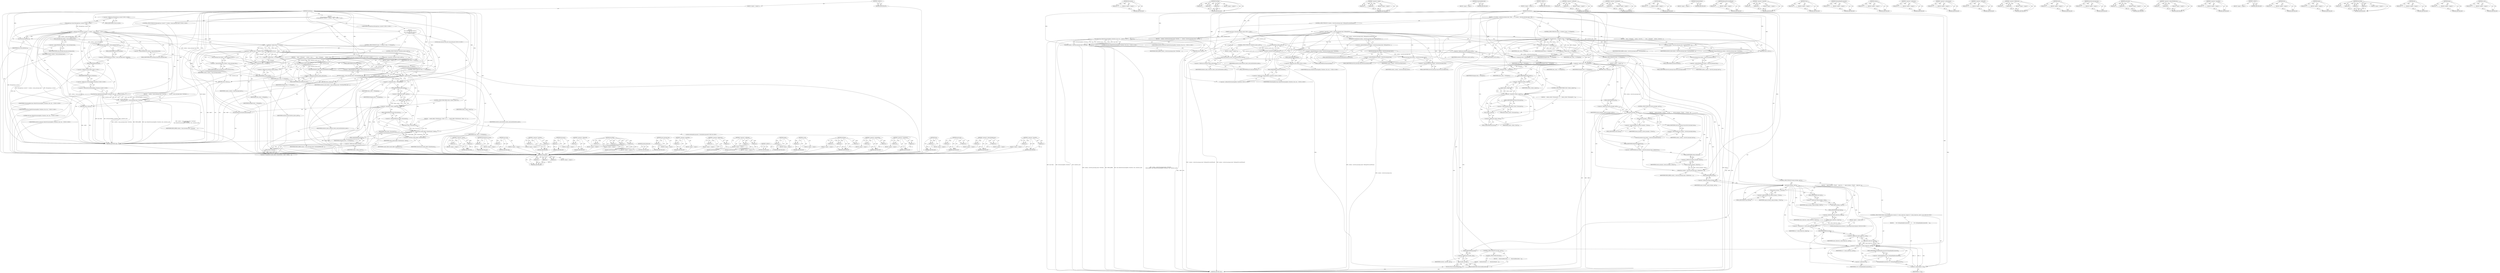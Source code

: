 digraph "is_null" {
vulnerable_220 [label=<(METHOD,front)>];
vulnerable_221 [label=<(PARAM,p1)>];
vulnerable_222 [label=<(BLOCK,&lt;empty&gt;,&lt;empty&gt;)>];
vulnerable_223 [label=<(METHOD_RETURN,ANY)>];
vulnerable_201 [label=<(METHOD,push_back)>];
vulnerable_202 [label=<(PARAM,p1)>];
vulnerable_203 [label=<(PARAM,p2)>];
vulnerable_204 [label=<(BLOCK,&lt;empty&gt;,&lt;empty&gt;)>];
vulnerable_205 [label=<(METHOD_RETURN,ANY)>];
vulnerable_152 [label=<(METHOD,&lt;operator&gt;.indirectFieldAccess)>];
vulnerable_153 [label=<(PARAM,p1)>];
vulnerable_154 [label=<(PARAM,p2)>];
vulnerable_155 [label=<(BLOCK,&lt;empty&gt;,&lt;empty&gt;)>];
vulnerable_156 [label=<(METHOD_RETURN,ANY)>];
vulnerable_178 [label=<(METHOD,&lt;operator&gt;.logicalOr)>];
vulnerable_179 [label=<(PARAM,p1)>];
vulnerable_180 [label=<(PARAM,p2)>];
vulnerable_181 [label=<(BLOCK,&lt;empty&gt;,&lt;empty&gt;)>];
vulnerable_182 [label=<(METHOD_RETURN,ANY)>];
vulnerable_6 [label=<(METHOD,&lt;global&gt;)<SUB>1</SUB>>];
vulnerable_7 [label=<(BLOCK,&lt;empty&gt;,&lt;empty&gt;)<SUB>1</SUB>>];
vulnerable_8 [label=<(METHOD,Shutdown)<SUB>1</SUB>>];
vulnerable_9 [label="<(PARAM,const base::Closure&amp; shutdown_task)<SUB>1</SUB>>"];
vulnerable_10 [label="<(BLOCK,{
  if (MessageLoop::current() != context_-&gt;mai...,{
  if (MessageLoop::current() != context_-&gt;mai...)<SUB>1</SUB>>"];
vulnerable_11 [label="<(CONTROL_STRUCTURE,IF,if (MessageLoop::current() != context_-&gt;main_message_loop()))<SUB>2</SUB>>"];
vulnerable_12 [label="<(&lt;operator&gt;.notEquals,MessageLoop::current() != context_-&gt;main_messag...)<SUB>2</SUB>>"];
vulnerable_13 [label="<(MessageLoop.current,MessageLoop::current())<SUB>2</SUB>>"];
vulnerable_14 [label="<(&lt;operator&gt;.fieldAccess,MessageLoop::current)<SUB>2</SUB>>"];
vulnerable_15 [label="<(IDENTIFIER,MessageLoop,MessageLoop::current())<SUB>2</SUB>>"];
vulnerable_16 [label=<(FIELD_IDENTIFIER,current,current)<SUB>2</SUB>>];
vulnerable_17 [label=<(main_message_loop,context_-&gt;main_message_loop())<SUB>2</SUB>>];
vulnerable_18 [label=<(&lt;operator&gt;.indirectFieldAccess,context_-&gt;main_message_loop)<SUB>2</SUB>>];
vulnerable_19 [label=<(IDENTIFIER,context_,context_-&gt;main_message_loop())<SUB>2</SUB>>];
vulnerable_20 [label=<(FIELD_IDENTIFIER,main_message_loop,main_message_loop)<SUB>2</SUB>>];
vulnerable_21 [label=<(BLOCK,{
    context_-&gt;main_message_loop()-&gt;PostTask(
...,{
    context_-&gt;main_message_loop()-&gt;PostTask(
...)<SUB>2</SUB>>];
vulnerable_22 [label=<(PostTask,context_-&gt;main_message_loop()-&gt;PostTask(
      ...)<SUB>3</SUB>>];
vulnerable_23 [label=<(&lt;operator&gt;.indirectFieldAccess,context_-&gt;main_message_loop()-&gt;PostTask)<SUB>3</SUB>>];
vulnerable_24 [label=<(main_message_loop,context_-&gt;main_message_loop())<SUB>3</SUB>>];
vulnerable_25 [label=<(&lt;operator&gt;.indirectFieldAccess,context_-&gt;main_message_loop)<SUB>3</SUB>>];
vulnerable_26 [label=<(IDENTIFIER,context_,context_-&gt;main_message_loop())<SUB>3</SUB>>];
vulnerable_27 [label=<(FIELD_IDENTIFIER,main_message_loop,main_message_loop)<SUB>3</SUB>>];
vulnerable_28 [label=<(FIELD_IDENTIFIER,PostTask,PostTask)<SUB>3</SUB>>];
vulnerable_29 [label=<(IDENTIFIER,FROM_HERE,context_-&gt;main_message_loop()-&gt;PostTask(
      ...)<SUB>4</SUB>>];
vulnerable_30 [label="<(base.Bind,base::Bind(&amp;ChromotingHost::Shutdown, this, shu...)<SUB>5</SUB>>"];
vulnerable_31 [label="<(&lt;operator&gt;.fieldAccess,base::Bind)<SUB>5</SUB>>"];
vulnerable_32 [label="<(IDENTIFIER,base,base::Bind(&amp;ChromotingHost::Shutdown, this, shu...)<SUB>5</SUB>>"];
vulnerable_33 [label=<(FIELD_IDENTIFIER,Bind,Bind)<SUB>5</SUB>>];
vulnerable_34 [label="<(&lt;operator&gt;.addressOf,&amp;ChromotingHost::Shutdown)<SUB>5</SUB>>"];
vulnerable_35 [label="<(&lt;operator&gt;.fieldAccess,ChromotingHost::Shutdown)<SUB>5</SUB>>"];
vulnerable_36 [label="<(IDENTIFIER,ChromotingHost,base::Bind(&amp;ChromotingHost::Shutdown, this, shu...)<SUB>5</SUB>>"];
vulnerable_37 [label=<(FIELD_IDENTIFIER,Shutdown,Shutdown)<SUB>5</SUB>>];
vulnerable_38 [label="<(LITERAL,this,base::Bind(&amp;ChromotingHost::Shutdown, this, shu...)<SUB>5</SUB>>"];
vulnerable_39 [label="<(IDENTIFIER,shutdown_task,base::Bind(&amp;ChromotingHost::Shutdown, this, shu...)<SUB>5</SUB>>"];
vulnerable_40 [label=<(RETURN,return;,return;)<SUB>6</SUB>>];
vulnerable_41 [label="<(BLOCK,{
    base::AutoLock auto_lock(lock_);
    if (...,{
    base::AutoLock auto_lock(lock_);
    if (...)<SUB>9</SUB>>"];
vulnerable_42 [label="<(LOCAL,base.AutoLock auto_lock: base.AutoLock)<SUB>10</SUB>>"];
vulnerable_43 [label=<(auto_lock,auto_lock(lock_))<SUB>10</SUB>>];
vulnerable_44 [label=<(IDENTIFIER,lock_,auto_lock(lock_))<SUB>10</SUB>>];
vulnerable_45 [label=<(CONTROL_STRUCTURE,IF,if (state_ == kInitial || state_ == kStopped))<SUB>11</SUB>>];
vulnerable_46 [label=<(&lt;operator&gt;.logicalOr,state_ == kInitial || state_ == kStopped)<SUB>11</SUB>>];
vulnerable_47 [label=<(&lt;operator&gt;.equals,state_ == kInitial)<SUB>11</SUB>>];
vulnerable_48 [label=<(IDENTIFIER,state_,state_ == kInitial)<SUB>11</SUB>>];
vulnerable_49 [label=<(IDENTIFIER,kInitial,state_ == kInitial)<SUB>11</SUB>>];
vulnerable_50 [label=<(&lt;operator&gt;.equals,state_ == kStopped)<SUB>11</SUB>>];
vulnerable_51 [label=<(IDENTIFIER,state_,state_ == kStopped)<SUB>11</SUB>>];
vulnerable_52 [label=<(IDENTIFIER,kStopped,state_ == kStopped)<SUB>11</SUB>>];
vulnerable_53 [label=<(BLOCK,{
      state_ = kStopped;
      context_-&gt;main...,{
      state_ = kStopped;
      context_-&gt;main...)<SUB>11</SUB>>];
vulnerable_54 [label=<(&lt;operator&gt;.assignment,state_ = kStopped)<SUB>12</SUB>>];
vulnerable_55 [label=<(IDENTIFIER,state_,state_ = kStopped)<SUB>12</SUB>>];
vulnerable_56 [label=<(IDENTIFIER,kStopped,state_ = kStopped)<SUB>12</SUB>>];
vulnerable_57 [label=<(PostTask,context_-&gt;main_message_loop()-&gt;PostTask(FROM_HE...)<SUB>13</SUB>>];
vulnerable_58 [label=<(&lt;operator&gt;.indirectFieldAccess,context_-&gt;main_message_loop()-&gt;PostTask)<SUB>13</SUB>>];
vulnerable_59 [label=<(main_message_loop,context_-&gt;main_message_loop())<SUB>13</SUB>>];
vulnerable_60 [label=<(&lt;operator&gt;.indirectFieldAccess,context_-&gt;main_message_loop)<SUB>13</SUB>>];
vulnerable_61 [label=<(IDENTIFIER,context_,context_-&gt;main_message_loop())<SUB>13</SUB>>];
vulnerable_62 [label=<(FIELD_IDENTIFIER,main_message_loop,main_message_loop)<SUB>13</SUB>>];
vulnerable_63 [label=<(FIELD_IDENTIFIER,PostTask,PostTask)<SUB>13</SUB>>];
vulnerable_64 [label=<(IDENTIFIER,FROM_HERE,context_-&gt;main_message_loop()-&gt;PostTask(FROM_HE...)<SUB>13</SUB>>];
vulnerable_65 [label=<(IDENTIFIER,shutdown_task,context_-&gt;main_message_loop()-&gt;PostTask(FROM_HE...)<SUB>13</SUB>>];
vulnerable_66 [label=<(RETURN,return;,return;)<SUB>14</SUB>>];
vulnerable_67 [label=<(CONTROL_STRUCTURE,IF,if (!shutdown_task.is_null()))<SUB>16</SUB>>];
vulnerable_68 [label=<(&lt;operator&gt;.logicalNot,!shutdown_task.is_null())<SUB>16</SUB>>];
vulnerable_69 [label=<(is_null,shutdown_task.is_null())<SUB>16</SUB>>];
vulnerable_70 [label=<(&lt;operator&gt;.fieldAccess,shutdown_task.is_null)<SUB>16</SUB>>];
vulnerable_71 [label=<(IDENTIFIER,shutdown_task,shutdown_task.is_null())<SUB>16</SUB>>];
vulnerable_72 [label=<(FIELD_IDENTIFIER,is_null,is_null)<SUB>16</SUB>>];
vulnerable_73 [label=<(BLOCK,&lt;empty&gt;,&lt;empty&gt;)<SUB>17</SUB>>];
vulnerable_74 [label=<(push_back,shutdown_tasks_.push_back(shutdown_task))<SUB>17</SUB>>];
vulnerable_75 [label=<(&lt;operator&gt;.fieldAccess,shutdown_tasks_.push_back)<SUB>17</SUB>>];
vulnerable_76 [label=<(IDENTIFIER,shutdown_tasks_,shutdown_tasks_.push_back(shutdown_task))<SUB>17</SUB>>];
vulnerable_77 [label=<(FIELD_IDENTIFIER,push_back,push_back)<SUB>17</SUB>>];
vulnerable_78 [label=<(IDENTIFIER,shutdown_task,shutdown_tasks_.push_back(shutdown_task))<SUB>17</SUB>>];
vulnerable_79 [label=<(CONTROL_STRUCTURE,IF,if (state_ == kStopping))<SUB>18</SUB>>];
vulnerable_80 [label=<(&lt;operator&gt;.equals,state_ == kStopping)<SUB>18</SUB>>];
vulnerable_81 [label=<(IDENTIFIER,state_,state_ == kStopping)<SUB>18</SUB>>];
vulnerable_82 [label=<(IDENTIFIER,kStopping,state_ == kStopping)<SUB>18</SUB>>];
vulnerable_83 [label=<(BLOCK,&lt;empty&gt;,&lt;empty&gt;)<SUB>19</SUB>>];
vulnerable_84 [label=<(RETURN,return;,return;)<SUB>19</SUB>>];
vulnerable_85 [label=<(&lt;operator&gt;.assignment,state_ = kStopping)<SUB>20</SUB>>];
vulnerable_86 [label=<(IDENTIFIER,state_,state_ = kStopping)<SUB>20</SUB>>];
vulnerable_87 [label=<(IDENTIFIER,kStopping,state_ = kStopping)<SUB>20</SUB>>];
vulnerable_88 [label=<(CONTROL_STRUCTURE,WHILE,while (!clients_.empty()))<SUB>23</SUB>>];
vulnerable_89 [label=<(&lt;operator&gt;.logicalNot,!clients_.empty())<SUB>23</SUB>>];
vulnerable_90 [label=<(empty,clients_.empty())<SUB>23</SUB>>];
vulnerable_91 [label=<(&lt;operator&gt;.fieldAccess,clients_.empty)<SUB>23</SUB>>];
vulnerable_92 [label=<(IDENTIFIER,clients_,clients_.empty())<SUB>23</SUB>>];
vulnerable_93 [label=<(FIELD_IDENTIFIER,empty,empty)<SUB>23</SUB>>];
vulnerable_94 [label=<(BLOCK,{
    scoped_refptr&lt;ClientSession&gt; client = cli...,{
    scoped_refptr&lt;ClientSession&gt; client = cli...)<SUB>23</SUB>>];
vulnerable_95 [label=<(&lt;operator&gt;.assignment,scoped_refptr&lt;ClientSession&gt; client = clients_....)<SUB>24</SUB>>];
vulnerable_96 [label=<(&lt;operator&gt;.greaterThan,scoped_refptr&lt;ClientSession&gt; client)<SUB>24</SUB>>];
vulnerable_97 [label=<(&lt;operator&gt;.lessThan,scoped_refptr&lt;ClientSession)<SUB>24</SUB>>];
vulnerable_98 [label=<(IDENTIFIER,scoped_refptr,scoped_refptr&lt;ClientSession)<SUB>24</SUB>>];
vulnerable_99 [label=<(IDENTIFIER,ClientSession,scoped_refptr&lt;ClientSession)<SUB>24</SUB>>];
vulnerable_100 [label=<(IDENTIFIER,client,scoped_refptr&lt;ClientSession&gt; client)<SUB>24</SUB>>];
vulnerable_101 [label=<(front,clients_.front())<SUB>24</SUB>>];
vulnerable_102 [label=<(&lt;operator&gt;.fieldAccess,clients_.front)<SUB>24</SUB>>];
vulnerable_103 [label=<(IDENTIFIER,clients_,clients_.front())<SUB>24</SUB>>];
vulnerable_104 [label=<(FIELD_IDENTIFIER,front,front)<SUB>24</SUB>>];
vulnerable_105 [label=<(Disconnect,client-&gt;Disconnect())<SUB>25</SUB>>];
vulnerable_106 [label=<(&lt;operator&gt;.indirectFieldAccess,client-&gt;Disconnect)<SUB>25</SUB>>];
vulnerable_107 [label=<(IDENTIFIER,client,client-&gt;Disconnect())<SUB>25</SUB>>];
vulnerable_108 [label=<(FIELD_IDENTIFIER,Disconnect,Disconnect)<SUB>25</SUB>>];
vulnerable_109 [label="<(LOCAL,OnClientDisconnected : OnClientDisconnected)<SUB>26</SUB>>"];
vulnerable_110 [label=<(ShutdownNetwork,ShutdownNetwork())<SUB>29</SUB>>];
vulnerable_111 [label=<(METHOD_RETURN,void)<SUB>1</SUB>>];
vulnerable_113 [label=<(METHOD_RETURN,ANY)<SUB>1</SUB>>];
vulnerable_183 [label=<(METHOD,&lt;operator&gt;.equals)>];
vulnerable_184 [label=<(PARAM,p1)>];
vulnerable_185 [label=<(PARAM,p2)>];
vulnerable_186 [label=<(BLOCK,&lt;empty&gt;,&lt;empty&gt;)>];
vulnerable_187 [label=<(METHOD_RETURN,ANY)>];
vulnerable_139 [label=<(METHOD,MessageLoop.current)>];
vulnerable_140 [label=<(PARAM,p1)>];
vulnerable_141 [label=<(BLOCK,&lt;empty&gt;,&lt;empty&gt;)>];
vulnerable_142 [label=<(METHOD_RETURN,ANY)>];
vulnerable_174 [label=<(METHOD,auto_lock)>];
vulnerable_175 [label=<(PARAM,p1)>];
vulnerable_176 [label=<(BLOCK,&lt;empty&gt;,&lt;empty&gt;)>];
vulnerable_177 [label=<(METHOD_RETURN,ANY)>];
vulnerable_215 [label=<(METHOD,&lt;operator&gt;.lessThan)>];
vulnerable_216 [label=<(PARAM,p1)>];
vulnerable_217 [label=<(PARAM,p2)>];
vulnerable_218 [label=<(BLOCK,&lt;empty&gt;,&lt;empty&gt;)>];
vulnerable_219 [label=<(METHOD_RETURN,ANY)>];
vulnerable_224 [label=<(METHOD,Disconnect)>];
vulnerable_225 [label=<(PARAM,p1)>];
vulnerable_226 [label=<(BLOCK,&lt;empty&gt;,&lt;empty&gt;)>];
vulnerable_227 [label=<(METHOD_RETURN,ANY)>];
vulnerable_170 [label=<(METHOD,&lt;operator&gt;.addressOf)>];
vulnerable_171 [label=<(PARAM,p1)>];
vulnerable_172 [label=<(BLOCK,&lt;empty&gt;,&lt;empty&gt;)>];
vulnerable_173 [label=<(METHOD_RETURN,ANY)>];
vulnerable_163 [label=<(METHOD,base.Bind)>];
vulnerable_164 [label=<(PARAM,p1)>];
vulnerable_165 [label=<(PARAM,p2)>];
vulnerable_166 [label=<(PARAM,p3)>];
vulnerable_167 [label=<(PARAM,p4)>];
vulnerable_168 [label=<(BLOCK,&lt;empty&gt;,&lt;empty&gt;)>];
vulnerable_169 [label=<(METHOD_RETURN,ANY)>];
vulnerable_228 [label=<(METHOD,ShutdownNetwork)>];
vulnerable_229 [label=<(BLOCK,&lt;empty&gt;,&lt;empty&gt;)>];
vulnerable_230 [label=<(METHOD_RETURN,ANY)>];
vulnerable_148 [label=<(METHOD,main_message_loop)>];
vulnerable_149 [label=<(PARAM,p1)>];
vulnerable_150 [label=<(BLOCK,&lt;empty&gt;,&lt;empty&gt;)>];
vulnerable_151 [label=<(METHOD_RETURN,ANY)>];
vulnerable_193 [label=<(METHOD,&lt;operator&gt;.logicalNot)>];
vulnerable_194 [label=<(PARAM,p1)>];
vulnerable_195 [label=<(BLOCK,&lt;empty&gt;,&lt;empty&gt;)>];
vulnerable_196 [label=<(METHOD_RETURN,ANY)>];
vulnerable_143 [label=<(METHOD,&lt;operator&gt;.fieldAccess)>];
vulnerable_144 [label=<(PARAM,p1)>];
vulnerable_145 [label=<(PARAM,p2)>];
vulnerable_146 [label=<(BLOCK,&lt;empty&gt;,&lt;empty&gt;)>];
vulnerable_147 [label=<(METHOD_RETURN,ANY)>];
vulnerable_134 [label=<(METHOD,&lt;operator&gt;.notEquals)>];
vulnerable_135 [label=<(PARAM,p1)>];
vulnerable_136 [label=<(PARAM,p2)>];
vulnerable_137 [label=<(BLOCK,&lt;empty&gt;,&lt;empty&gt;)>];
vulnerable_138 [label=<(METHOD_RETURN,ANY)>];
vulnerable_128 [label=<(METHOD,&lt;global&gt;)<SUB>1</SUB>>];
vulnerable_129 [label=<(BLOCK,&lt;empty&gt;,&lt;empty&gt;)>];
vulnerable_130 [label=<(METHOD_RETURN,ANY)>];
vulnerable_206 [label=<(METHOD,empty)>];
vulnerable_207 [label=<(PARAM,p1)>];
vulnerable_208 [label=<(BLOCK,&lt;empty&gt;,&lt;empty&gt;)>];
vulnerable_209 [label=<(METHOD_RETURN,ANY)>];
vulnerable_197 [label=<(METHOD,is_null)>];
vulnerable_198 [label=<(PARAM,p1)>];
vulnerable_199 [label=<(BLOCK,&lt;empty&gt;,&lt;empty&gt;)>];
vulnerable_200 [label=<(METHOD_RETURN,ANY)>];
vulnerable_157 [label=<(METHOD,PostTask)>];
vulnerable_158 [label=<(PARAM,p1)>];
vulnerable_159 [label=<(PARAM,p2)>];
vulnerable_160 [label=<(PARAM,p3)>];
vulnerable_161 [label=<(BLOCK,&lt;empty&gt;,&lt;empty&gt;)>];
vulnerable_162 [label=<(METHOD_RETURN,ANY)>];
vulnerable_210 [label=<(METHOD,&lt;operator&gt;.greaterThan)>];
vulnerable_211 [label=<(PARAM,p1)>];
vulnerable_212 [label=<(PARAM,p2)>];
vulnerable_213 [label=<(BLOCK,&lt;empty&gt;,&lt;empty&gt;)>];
vulnerable_214 [label=<(METHOD_RETURN,ANY)>];
vulnerable_188 [label=<(METHOD,&lt;operator&gt;.assignment)>];
vulnerable_189 [label=<(PARAM,p1)>];
vulnerable_190 [label=<(PARAM,p2)>];
vulnerable_191 [label=<(BLOCK,&lt;empty&gt;,&lt;empty&gt;)>];
vulnerable_192 [label=<(METHOD_RETURN,ANY)>];
fixed_270 [label=<(METHOD,DeleteSoon)>];
fixed_271 [label=<(PARAM,p1)>];
fixed_272 [label=<(PARAM,p2)>];
fixed_273 [label=<(PARAM,p3)>];
fixed_274 [label=<(BLOCK,&lt;empty&gt;,&lt;empty&gt;)>];
fixed_275 [label=<(METHOD_RETURN,ANY)>];
fixed_254 [label=<(METHOD,Disconnect)>];
fixed_255 [label=<(PARAM,p1)>];
fixed_256 [label=<(BLOCK,&lt;empty&gt;,&lt;empty&gt;)>];
fixed_257 [label=<(METHOD_RETURN,ANY)>];
fixed_204 [label=<(METHOD,PostTask)>];
fixed_205 [label=<(PARAM,p1)>];
fixed_206 [label=<(PARAM,p2)>];
fixed_207 [label=<(PARAM,p3)>];
fixed_208 [label=<(BLOCK,&lt;empty&gt;,&lt;empty&gt;)>];
fixed_209 [label=<(METHOD_RETURN,ANY)>];
fixed_231 [label=<(METHOD,&lt;operator&gt;.equals)>];
fixed_232 [label=<(PARAM,p1)>];
fixed_233 [label=<(PARAM,p2)>];
fixed_234 [label=<(BLOCK,&lt;empty&gt;,&lt;empty&gt;)>];
fixed_235 [label=<(METHOD_RETURN,ANY)>];
fixed_309 [label=<(METHOD,StopScreenRecorder)>];
fixed_310 [label=<(BLOCK,&lt;empty&gt;,&lt;empty&gt;)>];
fixed_311 [label=<(METHOD_RETURN,ANY)>];
fixed_6 [label=<(METHOD,&lt;global&gt;)<SUB>1</SUB>>];
fixed_7 [label=<(BLOCK,&lt;empty&gt;,&lt;empty&gt;)<SUB>1</SUB>>];
fixed_8 [label=<(METHOD,Shutdown)<SUB>1</SUB>>];
fixed_9 [label="<(PARAM,const base::Closure&amp; shutdown_task)<SUB>1</SUB>>"];
fixed_10 [label=<(BLOCK,{
  if (!context_-&gt;network_message_loop()-&gt;Belo...,{
  if (!context_-&gt;network_message_loop()-&gt;Belo...)<SUB>1</SUB>>];
fixed_11 [label=<(CONTROL_STRUCTURE,IF,if (!context_-&gt;network_message_loop()-&gt;BelongsToCurrentThread()))<SUB>2</SUB>>];
fixed_12 [label=<(&lt;operator&gt;.logicalNot,!context_-&gt;network_message_loop()-&gt;BelongsToCur...)<SUB>2</SUB>>];
fixed_13 [label=<(BelongsToCurrentThread,context_-&gt;network_message_loop()-&gt;BelongsToCurr...)<SUB>2</SUB>>];
fixed_14 [label=<(&lt;operator&gt;.indirectFieldAccess,context_-&gt;network_message_loop()-&gt;BelongsToCurr...)<SUB>2</SUB>>];
fixed_15 [label=<(network_message_loop,context_-&gt;network_message_loop())<SUB>2</SUB>>];
fixed_16 [label=<(&lt;operator&gt;.indirectFieldAccess,context_-&gt;network_message_loop)<SUB>2</SUB>>];
fixed_17 [label=<(IDENTIFIER,context_,context_-&gt;network_message_loop())<SUB>2</SUB>>];
fixed_18 [label=<(FIELD_IDENTIFIER,network_message_loop,network_message_loop)<SUB>2</SUB>>];
fixed_19 [label=<(FIELD_IDENTIFIER,BelongsToCurrentThread,BelongsToCurrentThread)<SUB>2</SUB>>];
fixed_20 [label=<(BLOCK,{
    context_-&gt;network_message_loop()-&gt;PostTas...,{
    context_-&gt;network_message_loop()-&gt;PostTas...)<SUB>2</SUB>>];
fixed_21 [label=<(PostTask,context_-&gt;network_message_loop()-&gt;PostTask(
   ...)<SUB>3</SUB>>];
fixed_22 [label=<(&lt;operator&gt;.indirectFieldAccess,context_-&gt;network_message_loop()-&gt;PostTask)<SUB>3</SUB>>];
fixed_23 [label=<(network_message_loop,context_-&gt;network_message_loop())<SUB>3</SUB>>];
fixed_24 [label=<(&lt;operator&gt;.indirectFieldAccess,context_-&gt;network_message_loop)<SUB>3</SUB>>];
fixed_25 [label=<(IDENTIFIER,context_,context_-&gt;network_message_loop())<SUB>3</SUB>>];
fixed_26 [label=<(FIELD_IDENTIFIER,network_message_loop,network_message_loop)<SUB>3</SUB>>];
fixed_27 [label=<(FIELD_IDENTIFIER,PostTask,PostTask)<SUB>3</SUB>>];
fixed_28 [label=<(IDENTIFIER,FROM_HERE,context_-&gt;network_message_loop()-&gt;PostTask(
   ...)<SUB>4</SUB>>];
fixed_29 [label="<(base.Bind,base::Bind(&amp;ChromotingHost::Shutdown, this, shu...)<SUB>4</SUB>>"];
fixed_30 [label="<(&lt;operator&gt;.fieldAccess,base::Bind)<SUB>4</SUB>>"];
fixed_31 [label="<(IDENTIFIER,base,base::Bind(&amp;ChromotingHost::Shutdown, this, shu...)<SUB>4</SUB>>"];
fixed_32 [label=<(FIELD_IDENTIFIER,Bind,Bind)<SUB>4</SUB>>];
fixed_33 [label="<(&lt;operator&gt;.addressOf,&amp;ChromotingHost::Shutdown)<SUB>4</SUB>>"];
fixed_34 [label="<(&lt;operator&gt;.fieldAccess,ChromotingHost::Shutdown)<SUB>4</SUB>>"];
fixed_35 [label="<(IDENTIFIER,ChromotingHost,base::Bind(&amp;ChromotingHost::Shutdown, this, shu...)<SUB>4</SUB>>"];
fixed_36 [label=<(FIELD_IDENTIFIER,Shutdown,Shutdown)<SUB>4</SUB>>];
fixed_37 [label="<(LITERAL,this,base::Bind(&amp;ChromotingHost::Shutdown, this, shu...)<SUB>4</SUB>>"];
fixed_38 [label="<(IDENTIFIER,shutdown_task,base::Bind(&amp;ChromotingHost::Shutdown, this, shu...)<SUB>4</SUB>>"];
fixed_39 [label=<(RETURN,return;,return;)<SUB>5</SUB>>];
fixed_40 [label=<(CONTROL_STRUCTURE,IF,if (state_ == kInitial || state_ == kStopped))<SUB>8</SUB>>];
fixed_41 [label=<(&lt;operator&gt;.logicalOr,state_ == kInitial || state_ == kStopped)<SUB>8</SUB>>];
fixed_42 [label=<(&lt;operator&gt;.equals,state_ == kInitial)<SUB>8</SUB>>];
fixed_43 [label=<(IDENTIFIER,state_,state_ == kInitial)<SUB>8</SUB>>];
fixed_44 [label=<(IDENTIFIER,kInitial,state_ == kInitial)<SUB>8</SUB>>];
fixed_45 [label=<(&lt;operator&gt;.equals,state_ == kStopped)<SUB>8</SUB>>];
fixed_46 [label=<(IDENTIFIER,state_,state_ == kStopped)<SUB>8</SUB>>];
fixed_47 [label=<(IDENTIFIER,kStopped,state_ == kStopped)<SUB>8</SUB>>];
fixed_48 [label=<(BLOCK,{
    state_ = kStopped;
    context_-&gt;network_...,{
    state_ = kStopped;
    context_-&gt;network_...)<SUB>8</SUB>>];
fixed_49 [label=<(&lt;operator&gt;.assignment,state_ = kStopped)<SUB>9</SUB>>];
fixed_50 [label=<(IDENTIFIER,state_,state_ = kStopped)<SUB>9</SUB>>];
fixed_51 [label=<(IDENTIFIER,kStopped,state_ = kStopped)<SUB>9</SUB>>];
fixed_52 [label=<(PostTask,context_-&gt;network_message_loop()-&gt;PostTask(FROM...)<SUB>10</SUB>>];
fixed_53 [label=<(&lt;operator&gt;.indirectFieldAccess,context_-&gt;network_message_loop()-&gt;PostTask)<SUB>10</SUB>>];
fixed_54 [label=<(network_message_loop,context_-&gt;network_message_loop())<SUB>10</SUB>>];
fixed_55 [label=<(&lt;operator&gt;.indirectFieldAccess,context_-&gt;network_message_loop)<SUB>10</SUB>>];
fixed_56 [label=<(IDENTIFIER,context_,context_-&gt;network_message_loop())<SUB>10</SUB>>];
fixed_57 [label=<(FIELD_IDENTIFIER,network_message_loop,network_message_loop)<SUB>10</SUB>>];
fixed_58 [label=<(FIELD_IDENTIFIER,PostTask,PostTask)<SUB>10</SUB>>];
fixed_59 [label=<(IDENTIFIER,FROM_HERE,context_-&gt;network_message_loop()-&gt;PostTask(FROM...)<SUB>10</SUB>>];
fixed_60 [label=<(IDENTIFIER,shutdown_task,context_-&gt;network_message_loop()-&gt;PostTask(FROM...)<SUB>10</SUB>>];
fixed_61 [label=<(RETURN,return;,return;)<SUB>11</SUB>>];
fixed_62 [label=<(CONTROL_STRUCTURE,IF,if (!shutdown_task.is_null()))<SUB>13</SUB>>];
fixed_63 [label=<(&lt;operator&gt;.logicalNot,!shutdown_task.is_null())<SUB>13</SUB>>];
fixed_64 [label=<(is_null,shutdown_task.is_null())<SUB>13</SUB>>];
fixed_65 [label=<(&lt;operator&gt;.fieldAccess,shutdown_task.is_null)<SUB>13</SUB>>];
fixed_66 [label=<(IDENTIFIER,shutdown_task,shutdown_task.is_null())<SUB>13</SUB>>];
fixed_67 [label=<(FIELD_IDENTIFIER,is_null,is_null)<SUB>13</SUB>>];
fixed_68 [label=<(BLOCK,&lt;empty&gt;,&lt;empty&gt;)<SUB>14</SUB>>];
fixed_69 [label=<(push_back,shutdown_tasks_.push_back(shutdown_task))<SUB>14</SUB>>];
fixed_70 [label=<(&lt;operator&gt;.fieldAccess,shutdown_tasks_.push_back)<SUB>14</SUB>>];
fixed_71 [label=<(IDENTIFIER,shutdown_tasks_,shutdown_tasks_.push_back(shutdown_task))<SUB>14</SUB>>];
fixed_72 [label=<(FIELD_IDENTIFIER,push_back,push_back)<SUB>14</SUB>>];
fixed_73 [label=<(IDENTIFIER,shutdown_task,shutdown_tasks_.push_back(shutdown_task))<SUB>14</SUB>>];
fixed_74 [label=<(CONTROL_STRUCTURE,IF,if (state_ == kStopping))<SUB>15</SUB>>];
fixed_75 [label=<(&lt;operator&gt;.equals,state_ == kStopping)<SUB>15</SUB>>];
fixed_76 [label=<(IDENTIFIER,state_,state_ == kStopping)<SUB>15</SUB>>];
fixed_77 [label=<(IDENTIFIER,kStopping,state_ == kStopping)<SUB>15</SUB>>];
fixed_78 [label=<(BLOCK,&lt;empty&gt;,&lt;empty&gt;)<SUB>16</SUB>>];
fixed_79 [label=<(RETURN,return;,return;)<SUB>16</SUB>>];
fixed_80 [label=<(&lt;operator&gt;.assignment,state_ = kStopping)<SUB>17</SUB>>];
fixed_81 [label=<(IDENTIFIER,state_,state_ = kStopping)<SUB>17</SUB>>];
fixed_82 [label=<(IDENTIFIER,kStopping,state_ = kStopping)<SUB>17</SUB>>];
fixed_83 [label=<(CONTROL_STRUCTURE,WHILE,while (!clients_.empty()))<SUB>19</SUB>>];
fixed_84 [label=<(&lt;operator&gt;.logicalNot,!clients_.empty())<SUB>19</SUB>>];
fixed_85 [label=<(empty,clients_.empty())<SUB>19</SUB>>];
fixed_86 [label=<(&lt;operator&gt;.fieldAccess,clients_.empty)<SUB>19</SUB>>];
fixed_87 [label=<(IDENTIFIER,clients_,clients_.empty())<SUB>19</SUB>>];
fixed_88 [label=<(FIELD_IDENTIFIER,empty,empty)<SUB>19</SUB>>];
fixed_89 [label=<(BLOCK,{
    clients_.front()-&gt;Disconnect();
  },{
    clients_.front()-&gt;Disconnect();
  })<SUB>19</SUB>>];
fixed_90 [label=<(Disconnect,clients_.front()-&gt;Disconnect())<SUB>20</SUB>>];
fixed_91 [label=<(&lt;operator&gt;.indirectFieldAccess,clients_.front()-&gt;Disconnect)<SUB>20</SUB>>];
fixed_92 [label=<(front,clients_.front())<SUB>20</SUB>>];
fixed_93 [label=<(&lt;operator&gt;.fieldAccess,clients_.front)<SUB>20</SUB>>];
fixed_94 [label=<(IDENTIFIER,clients_,clients_.front())<SUB>20</SUB>>];
fixed_95 [label=<(FIELD_IDENTIFIER,front,front)<SUB>20</SUB>>];
fixed_96 [label=<(FIELD_IDENTIFIER,Disconnect,Disconnect)<SUB>20</SUB>>];
fixed_97 [label=<(CONTROL_STRUCTURE,IF,if (session_manager_.get()))<SUB>24</SUB>>];
fixed_98 [label=<(get,session_manager_.get())<SUB>24</SUB>>];
fixed_99 [label=<(&lt;operator&gt;.fieldAccess,session_manager_.get)<SUB>24</SUB>>];
fixed_100 [label=<(IDENTIFIER,session_manager_,session_manager_.get())<SUB>24</SUB>>];
fixed_101 [label=<(FIELD_IDENTIFIER,get,get)<SUB>24</SUB>>];
fixed_102 [label=<(BLOCK,{
    session_manager_-&gt;Close();
    // It may ...,{
    session_manager_-&gt;Close();
    // It may ...)<SUB>24</SUB>>];
fixed_103 [label=<(Close,session_manager_-&gt;Close())<SUB>25</SUB>>];
fixed_104 [label=<(&lt;operator&gt;.indirectFieldAccess,session_manager_-&gt;Close)<SUB>25</SUB>>];
fixed_105 [label=<(IDENTIFIER,session_manager_,session_manager_-&gt;Close())<SUB>25</SUB>>];
fixed_106 [label=<(FIELD_IDENTIFIER,Close,Close)<SUB>25</SUB>>];
fixed_107 [label=<(DeleteSoon,context_-&gt;network_message_loop()-&gt;DeleteSoon(
 ...)<SUB>30</SUB>>];
fixed_108 [label=<(&lt;operator&gt;.indirectFieldAccess,context_-&gt;network_message_loop()-&gt;DeleteSoon)<SUB>30</SUB>>];
fixed_109 [label=<(network_message_loop,context_-&gt;network_message_loop())<SUB>30</SUB>>];
fixed_110 [label=<(&lt;operator&gt;.indirectFieldAccess,context_-&gt;network_message_loop)<SUB>30</SUB>>];
fixed_111 [label=<(IDENTIFIER,context_,context_-&gt;network_message_loop())<SUB>30</SUB>>];
fixed_112 [label=<(FIELD_IDENTIFIER,network_message_loop,network_message_loop)<SUB>30</SUB>>];
fixed_113 [label=<(FIELD_IDENTIFIER,DeleteSoon,DeleteSoon)<SUB>30</SUB>>];
fixed_114 [label=<(IDENTIFIER,FROM_HERE,context_-&gt;network_message_loop()-&gt;DeleteSoon(
 ...)<SUB>31</SUB>>];
fixed_115 [label=<(release,session_manager_.release())<SUB>31</SUB>>];
fixed_116 [label=<(&lt;operator&gt;.fieldAccess,session_manager_.release)<SUB>31</SUB>>];
fixed_117 [label=<(IDENTIFIER,session_manager_,session_manager_.release())<SUB>31</SUB>>];
fixed_118 [label=<(FIELD_IDENTIFIER,release,release)<SUB>31</SUB>>];
fixed_119 [label=<(CONTROL_STRUCTURE,IF,if (signal_strategy_.get()))<SUB>35</SUB>>];
fixed_120 [label=<(get,signal_strategy_.get())<SUB>35</SUB>>];
fixed_121 [label=<(&lt;operator&gt;.fieldAccess,signal_strategy_.get)<SUB>35</SUB>>];
fixed_122 [label=<(IDENTIFIER,signal_strategy_,signal_strategy_.get())<SUB>35</SUB>>];
fixed_123 [label=<(FIELD_IDENTIFIER,get,get)<SUB>35</SUB>>];
fixed_124 [label=<(BLOCK,{
    signal_strategy_-&gt;Close();
    signal_str...,{
    signal_strategy_-&gt;Close();
    signal_str...)<SUB>35</SUB>>];
fixed_125 [label=<(Close,signal_strategy_-&gt;Close())<SUB>36</SUB>>];
fixed_126 [label=<(&lt;operator&gt;.indirectFieldAccess,signal_strategy_-&gt;Close)<SUB>36</SUB>>];
fixed_127 [label=<(IDENTIFIER,signal_strategy_,signal_strategy_-&gt;Close())<SUB>36</SUB>>];
fixed_128 [label=<(FIELD_IDENTIFIER,Close,Close)<SUB>36</SUB>>];
fixed_129 [label=<(reset,signal_strategy_.reset())<SUB>37</SUB>>];
fixed_130 [label=<(&lt;operator&gt;.fieldAccess,signal_strategy_.reset)<SUB>37</SUB>>];
fixed_131 [label=<(IDENTIFIER,signal_strategy_,signal_strategy_.reset())<SUB>37</SUB>>];
fixed_132 [label=<(FIELD_IDENTIFIER,reset,reset)<SUB>37</SUB>>];
fixed_133 [label="<(CONTROL_STRUCTURE,FOR,for (StatusObserverList::iterator it = status_observers_.begin();it != status_observers_.end();++it))<SUB>39</SUB>>"];
fixed_134 [label=<(BLOCK,&lt;empty&gt;,&lt;empty&gt;)<SUB>39</SUB>>];
fixed_135 [label="<(LOCAL,StatusObserverList.iterator it: StatusObserverList.iterator)<SUB>39</SUB>>"];
fixed_136 [label=<(&lt;operator&gt;.assignment,it = status_observers_.begin())<SUB>39</SUB>>];
fixed_137 [label=<(IDENTIFIER,it,it = status_observers_.begin())<SUB>39</SUB>>];
fixed_138 [label=<(begin,status_observers_.begin())<SUB>39</SUB>>];
fixed_139 [label=<(&lt;operator&gt;.fieldAccess,status_observers_.begin)<SUB>39</SUB>>];
fixed_140 [label=<(IDENTIFIER,status_observers_,status_observers_.begin())<SUB>39</SUB>>];
fixed_141 [label=<(FIELD_IDENTIFIER,begin,begin)<SUB>39</SUB>>];
fixed_142 [label=<(&lt;operator&gt;.notEquals,it != status_observers_.end())<SUB>40</SUB>>];
fixed_143 [label=<(IDENTIFIER,it,it != status_observers_.end())<SUB>40</SUB>>];
fixed_144 [label=<(end,status_observers_.end())<SUB>40</SUB>>];
fixed_145 [label=<(&lt;operator&gt;.fieldAccess,status_observers_.end)<SUB>40</SUB>>];
fixed_146 [label=<(IDENTIFIER,status_observers_,status_observers_.end())<SUB>40</SUB>>];
fixed_147 [label=<(FIELD_IDENTIFIER,end,end)<SUB>40</SUB>>];
fixed_148 [label=<(&lt;operator&gt;.preIncrement,++it)<SUB>40</SUB>>];
fixed_149 [label=<(IDENTIFIER,it,++it)<SUB>40</SUB>>];
fixed_150 [label=<(BLOCK,{
      (*it)-&gt;OnSignallingDisconnected();
    },{
      (*it)-&gt;OnSignallingDisconnected();
    })<SUB>40</SUB>>];
fixed_151 [label=<(OnSignallingDisconnected,(*it)-&gt;OnSignallingDisconnected())<SUB>41</SUB>>];
fixed_152 [label=<(&lt;operator&gt;.indirectFieldAccess,(*it)-&gt;OnSignallingDisconnected)<SUB>41</SUB>>];
fixed_153 [label=<(&lt;operator&gt;.indirection,*it)<SUB>41</SUB>>];
fixed_154 [label=<(IDENTIFIER,it,(*it)-&gt;OnSignallingDisconnected())<SUB>41</SUB>>];
fixed_155 [label=<(FIELD_IDENTIFIER,OnSignallingDisconnected,OnSignallingDisconnected)<SUB>41</SUB>>];
fixed_156 [label=<(CONTROL_STRUCTURE,IF,if (recorder_.get()))<SUB>45</SUB>>];
fixed_157 [label=<(get,recorder_.get())<SUB>45</SUB>>];
fixed_158 [label=<(&lt;operator&gt;.fieldAccess,recorder_.get)<SUB>45</SUB>>];
fixed_159 [label=<(IDENTIFIER,recorder_,recorder_.get())<SUB>45</SUB>>];
fixed_160 [label=<(FIELD_IDENTIFIER,get,get)<SUB>45</SUB>>];
fixed_161 [label=<(BLOCK,{
    StopScreenRecorder();
  },{
    StopScreenRecorder();
  })<SUB>45</SUB>>];
fixed_162 [label=<(StopScreenRecorder,StopScreenRecorder())<SUB>46</SUB>>];
fixed_163 [label=<(CONTROL_STRUCTURE,ELSE,else)<SUB>47</SUB>>];
fixed_164 [label=<(BLOCK,{
    ShutdownFinish();
  },{
    ShutdownFinish();
  })<SUB>47</SUB>>];
fixed_165 [label=<(ShutdownFinish,ShutdownFinish())<SUB>48</SUB>>];
fixed_166 [label=<(METHOD_RETURN,void)<SUB>1</SUB>>];
fixed_168 [label=<(METHOD_RETURN,ANY)<SUB>1</SUB>>];
fixed_288 [label=<(METHOD,&lt;operator&gt;.notEquals)>];
fixed_289 [label=<(PARAM,p1)>];
fixed_290 [label=<(PARAM,p2)>];
fixed_291 [label=<(BLOCK,&lt;empty&gt;,&lt;empty&gt;)>];
fixed_292 [label=<(METHOD_RETURN,ANY)>];
fixed_236 [label=<(METHOD,&lt;operator&gt;.assignment)>];
fixed_237 [label=<(PARAM,p1)>];
fixed_238 [label=<(PARAM,p2)>];
fixed_239 [label=<(BLOCK,&lt;empty&gt;,&lt;empty&gt;)>];
fixed_240 [label=<(METHOD_RETURN,ANY)>];
fixed_293 [label=<(METHOD,end)>];
fixed_294 [label=<(PARAM,p1)>];
fixed_295 [label=<(BLOCK,&lt;empty&gt;,&lt;empty&gt;)>];
fixed_296 [label=<(METHOD_RETURN,ANY)>];
fixed_312 [label=<(METHOD,ShutdownFinish)>];
fixed_313 [label=<(BLOCK,&lt;empty&gt;,&lt;empty&gt;)>];
fixed_314 [label=<(METHOD_RETURN,ANY)>];
fixed_191 [label=<(METHOD,BelongsToCurrentThread)>];
fixed_192 [label=<(PARAM,p1)>];
fixed_193 [label=<(BLOCK,&lt;empty&gt;,&lt;empty&gt;)>];
fixed_194 [label=<(METHOD_RETURN,ANY)>];
fixed_226 [label=<(METHOD,&lt;operator&gt;.logicalOr)>];
fixed_227 [label=<(PARAM,p1)>];
fixed_228 [label=<(PARAM,p2)>];
fixed_229 [label=<(BLOCK,&lt;empty&gt;,&lt;empty&gt;)>];
fixed_230 [label=<(METHOD_RETURN,ANY)>];
fixed_266 [label=<(METHOD,Close)>];
fixed_267 [label=<(PARAM,p1)>];
fixed_268 [label=<(BLOCK,&lt;empty&gt;,&lt;empty&gt;)>];
fixed_269 [label=<(METHOD_RETURN,ANY)>];
fixed_301 [label=<(METHOD,OnSignallingDisconnected)>];
fixed_302 [label=<(PARAM,p1)>];
fixed_303 [label=<(BLOCK,&lt;empty&gt;,&lt;empty&gt;)>];
fixed_304 [label=<(METHOD_RETURN,ANY)>];
fixed_276 [label=<(METHOD,release)>];
fixed_277 [label=<(PARAM,p1)>];
fixed_278 [label=<(BLOCK,&lt;empty&gt;,&lt;empty&gt;)>];
fixed_279 [label=<(METHOD_RETURN,ANY)>];
fixed_305 [label=<(METHOD,&lt;operator&gt;.indirection)>];
fixed_306 [label=<(PARAM,p1)>];
fixed_307 [label=<(BLOCK,&lt;empty&gt;,&lt;empty&gt;)>];
fixed_308 [label=<(METHOD_RETURN,ANY)>];
fixed_297 [label=<(METHOD,&lt;operator&gt;.preIncrement)>];
fixed_298 [label=<(PARAM,p1)>];
fixed_299 [label=<(BLOCK,&lt;empty&gt;,&lt;empty&gt;)>];
fixed_300 [label=<(METHOD_RETURN,ANY)>];
fixed_222 [label=<(METHOD,&lt;operator&gt;.addressOf)>];
fixed_223 [label=<(PARAM,p1)>];
fixed_224 [label=<(BLOCK,&lt;empty&gt;,&lt;empty&gt;)>];
fixed_225 [label=<(METHOD_RETURN,ANY)>];
fixed_217 [label=<(METHOD,&lt;operator&gt;.fieldAccess)>];
fixed_218 [label=<(PARAM,p1)>];
fixed_219 [label=<(PARAM,p2)>];
fixed_220 [label=<(BLOCK,&lt;empty&gt;,&lt;empty&gt;)>];
fixed_221 [label=<(METHOD_RETURN,ANY)>];
fixed_280 [label=<(METHOD,reset)>];
fixed_281 [label=<(PARAM,p1)>];
fixed_282 [label=<(BLOCK,&lt;empty&gt;,&lt;empty&gt;)>];
fixed_283 [label=<(METHOD_RETURN,ANY)>];
fixed_200 [label=<(METHOD,network_message_loop)>];
fixed_201 [label=<(PARAM,p1)>];
fixed_202 [label=<(BLOCK,&lt;empty&gt;,&lt;empty&gt;)>];
fixed_203 [label=<(METHOD_RETURN,ANY)>];
fixed_245 [label=<(METHOD,push_back)>];
fixed_246 [label=<(PARAM,p1)>];
fixed_247 [label=<(PARAM,p2)>];
fixed_248 [label=<(BLOCK,&lt;empty&gt;,&lt;empty&gt;)>];
fixed_249 [label=<(METHOD_RETURN,ANY)>];
fixed_195 [label=<(METHOD,&lt;operator&gt;.indirectFieldAccess)>];
fixed_196 [label=<(PARAM,p1)>];
fixed_197 [label=<(PARAM,p2)>];
fixed_198 [label=<(BLOCK,&lt;empty&gt;,&lt;empty&gt;)>];
fixed_199 [label=<(METHOD_RETURN,ANY)>];
fixed_187 [label=<(METHOD,&lt;operator&gt;.logicalNot)>];
fixed_188 [label=<(PARAM,p1)>];
fixed_189 [label=<(BLOCK,&lt;empty&gt;,&lt;empty&gt;)>];
fixed_190 [label=<(METHOD_RETURN,ANY)>];
fixed_181 [label=<(METHOD,&lt;global&gt;)<SUB>1</SUB>>];
fixed_182 [label=<(BLOCK,&lt;empty&gt;,&lt;empty&gt;)>];
fixed_183 [label=<(METHOD_RETURN,ANY)>];
fixed_258 [label=<(METHOD,front)>];
fixed_259 [label=<(PARAM,p1)>];
fixed_260 [label=<(BLOCK,&lt;empty&gt;,&lt;empty&gt;)>];
fixed_261 [label=<(METHOD_RETURN,ANY)>];
fixed_250 [label=<(METHOD,empty)>];
fixed_251 [label=<(PARAM,p1)>];
fixed_252 [label=<(BLOCK,&lt;empty&gt;,&lt;empty&gt;)>];
fixed_253 [label=<(METHOD_RETURN,ANY)>];
fixed_210 [label=<(METHOD,base.Bind)>];
fixed_211 [label=<(PARAM,p1)>];
fixed_212 [label=<(PARAM,p2)>];
fixed_213 [label=<(PARAM,p3)>];
fixed_214 [label=<(PARAM,p4)>];
fixed_215 [label=<(BLOCK,&lt;empty&gt;,&lt;empty&gt;)>];
fixed_216 [label=<(METHOD_RETURN,ANY)>];
fixed_262 [label=<(METHOD,get)>];
fixed_263 [label=<(PARAM,p1)>];
fixed_264 [label=<(BLOCK,&lt;empty&gt;,&lt;empty&gt;)>];
fixed_265 [label=<(METHOD_RETURN,ANY)>];
fixed_284 [label=<(METHOD,begin)>];
fixed_285 [label=<(PARAM,p1)>];
fixed_286 [label=<(BLOCK,&lt;empty&gt;,&lt;empty&gt;)>];
fixed_287 [label=<(METHOD_RETURN,ANY)>];
fixed_241 [label=<(METHOD,is_null)>];
fixed_242 [label=<(PARAM,p1)>];
fixed_243 [label=<(BLOCK,&lt;empty&gt;,&lt;empty&gt;)>];
fixed_244 [label=<(METHOD_RETURN,ANY)>];
vulnerable_220 -> vulnerable_221  [key=0, label="AST: "];
vulnerable_220 -> vulnerable_221  [key=1, label="DDG: "];
vulnerable_220 -> vulnerable_222  [key=0, label="AST: "];
vulnerable_220 -> vulnerable_223  [key=0, label="AST: "];
vulnerable_220 -> vulnerable_223  [key=1, label="CFG: "];
vulnerable_221 -> vulnerable_223  [key=0, label="DDG: p1"];
vulnerable_222 -> fixed_270  [key=0];
vulnerable_223 -> fixed_270  [key=0];
vulnerable_201 -> vulnerable_202  [key=0, label="AST: "];
vulnerable_201 -> vulnerable_202  [key=1, label="DDG: "];
vulnerable_201 -> vulnerable_204  [key=0, label="AST: "];
vulnerable_201 -> vulnerable_203  [key=0, label="AST: "];
vulnerable_201 -> vulnerable_203  [key=1, label="DDG: "];
vulnerable_201 -> vulnerable_205  [key=0, label="AST: "];
vulnerable_201 -> vulnerable_205  [key=1, label="CFG: "];
vulnerable_202 -> vulnerable_205  [key=0, label="DDG: p1"];
vulnerable_203 -> vulnerable_205  [key=0, label="DDG: p2"];
vulnerable_204 -> fixed_270  [key=0];
vulnerable_205 -> fixed_270  [key=0];
vulnerable_152 -> vulnerable_153  [key=0, label="AST: "];
vulnerable_152 -> vulnerable_153  [key=1, label="DDG: "];
vulnerable_152 -> vulnerable_155  [key=0, label="AST: "];
vulnerable_152 -> vulnerable_154  [key=0, label="AST: "];
vulnerable_152 -> vulnerable_154  [key=1, label="DDG: "];
vulnerable_152 -> vulnerable_156  [key=0, label="AST: "];
vulnerable_152 -> vulnerable_156  [key=1, label="CFG: "];
vulnerable_153 -> vulnerable_156  [key=0, label="DDG: p1"];
vulnerable_154 -> vulnerable_156  [key=0, label="DDG: p2"];
vulnerable_155 -> fixed_270  [key=0];
vulnerable_156 -> fixed_270  [key=0];
vulnerable_178 -> vulnerable_179  [key=0, label="AST: "];
vulnerable_178 -> vulnerable_179  [key=1, label="DDG: "];
vulnerable_178 -> vulnerable_181  [key=0, label="AST: "];
vulnerable_178 -> vulnerable_180  [key=0, label="AST: "];
vulnerable_178 -> vulnerable_180  [key=1, label="DDG: "];
vulnerable_178 -> vulnerable_182  [key=0, label="AST: "];
vulnerable_178 -> vulnerable_182  [key=1, label="CFG: "];
vulnerable_179 -> vulnerable_182  [key=0, label="DDG: p1"];
vulnerable_180 -> vulnerable_182  [key=0, label="DDG: p2"];
vulnerable_181 -> fixed_270  [key=0];
vulnerable_182 -> fixed_270  [key=0];
vulnerable_6 -> vulnerable_7  [key=0, label="AST: "];
vulnerable_6 -> vulnerable_113  [key=0, label="AST: "];
vulnerable_6 -> vulnerable_113  [key=1, label="CFG: "];
vulnerable_7 -> vulnerable_8  [key=0, label="AST: "];
vulnerable_8 -> vulnerable_9  [key=0, label="AST: "];
vulnerable_8 -> vulnerable_9  [key=1, label="DDG: "];
vulnerable_8 -> vulnerable_10  [key=0, label="AST: "];
vulnerable_8 -> vulnerable_111  [key=0, label="AST: "];
vulnerable_8 -> vulnerable_16  [key=0, label="CFG: "];
vulnerable_8 -> vulnerable_41  [key=0, label="DDG: "];
vulnerable_8 -> vulnerable_110  [key=0, label="DDG: "];
vulnerable_8 -> vulnerable_85  [key=0, label="DDG: "];
vulnerable_8 -> vulnerable_40  [key=0, label="DDG: "];
vulnerable_8 -> vulnerable_43  [key=0, label="DDG: "];
vulnerable_8 -> vulnerable_22  [key=0, label="DDG: "];
vulnerable_8 -> vulnerable_54  [key=0, label="DDG: "];
vulnerable_8 -> vulnerable_66  [key=0, label="DDG: "];
vulnerable_8 -> vulnerable_80  [key=0, label="DDG: "];
vulnerable_8 -> vulnerable_84  [key=0, label="DDG: "];
vulnerable_8 -> vulnerable_30  [key=0, label="DDG: "];
vulnerable_8 -> vulnerable_47  [key=0, label="DDG: "];
vulnerable_8 -> vulnerable_50  [key=0, label="DDG: "];
vulnerable_8 -> vulnerable_57  [key=0, label="DDG: "];
vulnerable_8 -> vulnerable_74  [key=0, label="DDG: "];
vulnerable_8 -> vulnerable_96  [key=0, label="DDG: "];
vulnerable_8 -> vulnerable_97  [key=0, label="DDG: "];
vulnerable_9 -> vulnerable_30  [key=0, label="DDG: shutdown_task"];
vulnerable_9 -> vulnerable_57  [key=0, label="DDG: shutdown_task"];
vulnerable_9 -> vulnerable_69  [key=0, label="DDG: shutdown_task"];
vulnerable_9 -> vulnerable_74  [key=0, label="DDG: shutdown_task"];
vulnerable_10 -> vulnerable_11  [key=0, label="AST: "];
vulnerable_10 -> vulnerable_41  [key=0, label="AST: "];
vulnerable_10 -> vulnerable_88  [key=0, label="AST: "];
vulnerable_10 -> vulnerable_110  [key=0, label="AST: "];
vulnerable_11 -> vulnerable_12  [key=0, label="AST: "];
vulnerable_11 -> vulnerable_21  [key=0, label="AST: "];
vulnerable_12 -> vulnerable_13  [key=0, label="AST: "];
vulnerable_12 -> vulnerable_17  [key=0, label="AST: "];
vulnerable_12 -> vulnerable_27  [key=0, label="CFG: "];
vulnerable_12 -> vulnerable_27  [key=1, label="CDG: "];
vulnerable_12 -> vulnerable_43  [key=0, label="CFG: "];
vulnerable_12 -> vulnerable_43  [key=1, label="CDG: "];
vulnerable_12 -> vulnerable_111  [key=0, label="DDG: MessageLoop::current()"];
vulnerable_12 -> vulnerable_111  [key=1, label="DDG: MessageLoop::current() != context_-&gt;main_message_loop()"];
vulnerable_12 -> vulnerable_47  [key=0, label="CDG: "];
vulnerable_12 -> vulnerable_30  [key=0, label="CDG: "];
vulnerable_12 -> vulnerable_34  [key=0, label="CDG: "];
vulnerable_12 -> vulnerable_28  [key=0, label="CDG: "];
vulnerable_12 -> vulnerable_37  [key=0, label="CDG: "];
vulnerable_12 -> vulnerable_46  [key=0, label="CDG: "];
vulnerable_12 -> vulnerable_25  [key=0, label="CDG: "];
vulnerable_12 -> vulnerable_22  [key=0, label="CDG: "];
vulnerable_12 -> vulnerable_40  [key=0, label="CDG: "];
vulnerable_12 -> vulnerable_35  [key=0, label="CDG: "];
vulnerable_12 -> vulnerable_24  [key=0, label="CDG: "];
vulnerable_12 -> vulnerable_33  [key=0, label="CDG: "];
vulnerable_12 -> vulnerable_23  [key=0, label="CDG: "];
vulnerable_12 -> vulnerable_31  [key=0, label="CDG: "];
vulnerable_13 -> vulnerable_14  [key=0, label="AST: "];
vulnerable_13 -> vulnerable_20  [key=0, label="CFG: "];
vulnerable_13 -> vulnerable_111  [key=0, label="DDG: MessageLoop::current"];
vulnerable_13 -> vulnerable_12  [key=0, label="DDG: MessageLoop::current"];
vulnerable_14 -> vulnerable_15  [key=0, label="AST: "];
vulnerable_14 -> vulnerable_16  [key=0, label="AST: "];
vulnerable_14 -> vulnerable_13  [key=0, label="CFG: "];
vulnerable_15 -> fixed_270  [key=0];
vulnerable_16 -> vulnerable_14  [key=0, label="CFG: "];
vulnerable_17 -> vulnerable_18  [key=0, label="AST: "];
vulnerable_17 -> vulnerable_12  [key=0, label="CFG: "];
vulnerable_17 -> vulnerable_12  [key=1, label="DDG: context_-&gt;main_message_loop"];
vulnerable_17 -> vulnerable_24  [key=0, label="DDG: context_-&gt;main_message_loop"];
vulnerable_17 -> vulnerable_59  [key=0, label="DDG: context_-&gt;main_message_loop"];
vulnerable_18 -> vulnerable_19  [key=0, label="AST: "];
vulnerable_18 -> vulnerable_20  [key=0, label="AST: "];
vulnerable_18 -> vulnerable_17  [key=0, label="CFG: "];
vulnerable_19 -> fixed_270  [key=0];
vulnerable_20 -> vulnerable_18  [key=0, label="CFG: "];
vulnerable_21 -> vulnerable_22  [key=0, label="AST: "];
vulnerable_21 -> vulnerable_40  [key=0, label="AST: "];
vulnerable_22 -> vulnerable_23  [key=0, label="AST: "];
vulnerable_22 -> vulnerable_29  [key=0, label="AST: "];
vulnerable_22 -> vulnerable_30  [key=0, label="AST: "];
vulnerable_22 -> vulnerable_40  [key=0, label="CFG: "];
vulnerable_22 -> vulnerable_111  [key=0, label="DDG: context_-&gt;main_message_loop()-&gt;PostTask"];
vulnerable_22 -> vulnerable_111  [key=1, label="DDG: FROM_HERE"];
vulnerable_22 -> vulnerable_111  [key=2, label="DDG: base::Bind(&amp;ChromotingHost::Shutdown, this, shutdown_task)"];
vulnerable_22 -> vulnerable_111  [key=3, label="DDG: context_-&gt;main_message_loop()-&gt;PostTask(
        FROM_HERE,
        base::Bind(&amp;ChromotingHost::Shutdown, this, shutdown_task))"];
vulnerable_23 -> vulnerable_24  [key=0, label="AST: "];
vulnerable_23 -> vulnerable_28  [key=0, label="AST: "];
vulnerable_23 -> vulnerable_33  [key=0, label="CFG: "];
vulnerable_24 -> vulnerable_25  [key=0, label="AST: "];
vulnerable_24 -> vulnerable_28  [key=0, label="CFG: "];
vulnerable_24 -> vulnerable_111  [key=0, label="DDG: context_-&gt;main_message_loop"];
vulnerable_25 -> vulnerable_26  [key=0, label="AST: "];
vulnerable_25 -> vulnerable_27  [key=0, label="AST: "];
vulnerable_25 -> vulnerable_24  [key=0, label="CFG: "];
vulnerable_26 -> fixed_270  [key=0];
vulnerable_27 -> vulnerable_25  [key=0, label="CFG: "];
vulnerable_28 -> vulnerable_23  [key=0, label="CFG: "];
vulnerable_29 -> fixed_270  [key=0];
vulnerable_30 -> vulnerable_31  [key=0, label="AST: "];
vulnerable_30 -> vulnerable_34  [key=0, label="AST: "];
vulnerable_30 -> vulnerable_38  [key=0, label="AST: "];
vulnerable_30 -> vulnerable_39  [key=0, label="AST: "];
vulnerable_30 -> vulnerable_22  [key=0, label="CFG: "];
vulnerable_30 -> vulnerable_22  [key=1, label="DDG: base::Bind"];
vulnerable_30 -> vulnerable_22  [key=2, label="DDG: &amp;ChromotingHost::Shutdown"];
vulnerable_30 -> vulnerable_22  [key=3, label="DDG: this"];
vulnerable_30 -> vulnerable_22  [key=4, label="DDG: shutdown_task"];
vulnerable_30 -> vulnerable_111  [key=0, label="DDG: base::Bind"];
vulnerable_30 -> vulnerable_111  [key=1, label="DDG: &amp;ChromotingHost::Shutdown"];
vulnerable_30 -> vulnerable_111  [key=2, label="DDG: shutdown_task"];
vulnerable_31 -> vulnerable_32  [key=0, label="AST: "];
vulnerable_31 -> vulnerable_33  [key=0, label="AST: "];
vulnerable_31 -> vulnerable_37  [key=0, label="CFG: "];
vulnerable_32 -> fixed_270  [key=0];
vulnerable_33 -> vulnerable_31  [key=0, label="CFG: "];
vulnerable_34 -> vulnerable_35  [key=0, label="AST: "];
vulnerable_34 -> vulnerable_30  [key=0, label="CFG: "];
vulnerable_35 -> vulnerable_36  [key=0, label="AST: "];
vulnerable_35 -> vulnerable_37  [key=0, label="AST: "];
vulnerable_35 -> vulnerable_34  [key=0, label="CFG: "];
vulnerable_36 -> fixed_270  [key=0];
vulnerable_37 -> vulnerable_35  [key=0, label="CFG: "];
vulnerable_38 -> fixed_270  [key=0];
vulnerable_39 -> fixed_270  [key=0];
vulnerable_40 -> vulnerable_111  [key=0, label="CFG: "];
vulnerable_40 -> vulnerable_111  [key=1, label="DDG: &lt;RET&gt;"];
vulnerable_41 -> vulnerable_42  [key=0, label="AST: "];
vulnerable_41 -> vulnerable_43  [key=0, label="AST: "];
vulnerable_41 -> vulnerable_45  [key=0, label="AST: "];
vulnerable_41 -> vulnerable_67  [key=0, label="AST: "];
vulnerable_41 -> vulnerable_79  [key=0, label="AST: "];
vulnerable_41 -> vulnerable_85  [key=0, label="AST: "];
vulnerable_42 -> fixed_270  [key=0];
vulnerable_43 -> vulnerable_44  [key=0, label="AST: "];
vulnerable_43 -> vulnerable_47  [key=0, label="CFG: "];
vulnerable_43 -> vulnerable_111  [key=0, label="DDG: lock_"];
vulnerable_44 -> fixed_270  [key=0];
vulnerable_45 -> vulnerable_46  [key=0, label="AST: "];
vulnerable_45 -> vulnerable_53  [key=0, label="AST: "];
vulnerable_46 -> vulnerable_47  [key=0, label="AST: "];
vulnerable_46 -> vulnerable_50  [key=0, label="AST: "];
vulnerable_46 -> vulnerable_54  [key=0, label="CFG: "];
vulnerable_46 -> vulnerable_54  [key=1, label="CDG: "];
vulnerable_46 -> vulnerable_72  [key=0, label="CFG: "];
vulnerable_46 -> vulnerable_72  [key=1, label="CDG: "];
vulnerable_46 -> vulnerable_68  [key=0, label="CDG: "];
vulnerable_46 -> vulnerable_60  [key=0, label="CDG: "];
vulnerable_46 -> vulnerable_57  [key=0, label="CDG: "];
vulnerable_46 -> vulnerable_66  [key=0, label="CDG: "];
vulnerable_46 -> vulnerable_69  [key=0, label="CDG: "];
vulnerable_46 -> vulnerable_59  [key=0, label="CDG: "];
vulnerable_46 -> vulnerable_80  [key=0, label="CDG: "];
vulnerable_46 -> vulnerable_58  [key=0, label="CDG: "];
vulnerable_46 -> vulnerable_70  [key=0, label="CDG: "];
vulnerable_46 -> vulnerable_63  [key=0, label="CDG: "];
vulnerable_46 -> vulnerable_62  [key=0, label="CDG: "];
vulnerable_47 -> vulnerable_48  [key=0, label="AST: "];
vulnerable_47 -> vulnerable_49  [key=0, label="AST: "];
vulnerable_47 -> vulnerable_46  [key=0, label="CFG: "];
vulnerable_47 -> vulnerable_46  [key=1, label="DDG: state_"];
vulnerable_47 -> vulnerable_46  [key=2, label="DDG: kInitial"];
vulnerable_47 -> vulnerable_50  [key=0, label="CFG: "];
vulnerable_47 -> vulnerable_50  [key=1, label="DDG: state_"];
vulnerable_47 -> vulnerable_50  [key=2, label="CDG: "];
vulnerable_47 -> vulnerable_111  [key=0, label="DDG: kInitial"];
vulnerable_47 -> vulnerable_80  [key=0, label="DDG: state_"];
vulnerable_48 -> fixed_270  [key=0];
vulnerable_49 -> fixed_270  [key=0];
vulnerable_50 -> vulnerable_51  [key=0, label="AST: "];
vulnerable_50 -> vulnerable_52  [key=0, label="AST: "];
vulnerable_50 -> vulnerable_46  [key=0, label="CFG: "];
vulnerable_50 -> vulnerable_46  [key=1, label="DDG: state_"];
vulnerable_50 -> vulnerable_46  [key=2, label="DDG: kStopped"];
vulnerable_50 -> vulnerable_54  [key=0, label="DDG: kStopped"];
vulnerable_50 -> vulnerable_80  [key=0, label="DDG: state_"];
vulnerable_51 -> fixed_270  [key=0];
vulnerable_52 -> fixed_270  [key=0];
vulnerable_53 -> vulnerable_54  [key=0, label="AST: "];
vulnerable_53 -> vulnerable_57  [key=0, label="AST: "];
vulnerable_53 -> vulnerable_66  [key=0, label="AST: "];
vulnerable_54 -> vulnerable_55  [key=0, label="AST: "];
vulnerable_54 -> vulnerable_56  [key=0, label="AST: "];
vulnerable_54 -> vulnerable_62  [key=0, label="CFG: "];
vulnerable_55 -> fixed_270  [key=0];
vulnerable_56 -> fixed_270  [key=0];
vulnerable_57 -> vulnerable_58  [key=0, label="AST: "];
vulnerable_57 -> vulnerable_64  [key=0, label="AST: "];
vulnerable_57 -> vulnerable_65  [key=0, label="AST: "];
vulnerable_57 -> vulnerable_66  [key=0, label="CFG: "];
vulnerable_58 -> vulnerable_59  [key=0, label="AST: "];
vulnerable_58 -> vulnerable_63  [key=0, label="AST: "];
vulnerable_58 -> vulnerable_57  [key=0, label="CFG: "];
vulnerable_59 -> vulnerable_60  [key=0, label="AST: "];
vulnerable_59 -> vulnerable_63  [key=0, label="CFG: "];
vulnerable_60 -> vulnerable_61  [key=0, label="AST: "];
vulnerable_60 -> vulnerable_62  [key=0, label="AST: "];
vulnerable_60 -> vulnerable_59  [key=0, label="CFG: "];
vulnerable_61 -> fixed_270  [key=0];
vulnerable_62 -> vulnerable_60  [key=0, label="CFG: "];
vulnerable_63 -> vulnerable_58  [key=0, label="CFG: "];
vulnerable_64 -> fixed_270  [key=0];
vulnerable_65 -> fixed_270  [key=0];
vulnerable_66 -> vulnerable_111  [key=0, label="CFG: "];
vulnerable_66 -> vulnerable_111  [key=1, label="DDG: &lt;RET&gt;"];
vulnerable_67 -> vulnerable_68  [key=0, label="AST: "];
vulnerable_67 -> vulnerable_73  [key=0, label="AST: "];
vulnerable_68 -> vulnerable_69  [key=0, label="AST: "];
vulnerable_68 -> vulnerable_77  [key=0, label="CFG: "];
vulnerable_68 -> vulnerable_77  [key=1, label="CDG: "];
vulnerable_68 -> vulnerable_80  [key=0, label="CFG: "];
vulnerable_68 -> vulnerable_75  [key=0, label="CDG: "];
vulnerable_68 -> vulnerable_74  [key=0, label="CDG: "];
vulnerable_69 -> vulnerable_70  [key=0, label="AST: "];
vulnerable_69 -> vulnerable_68  [key=0, label="CFG: "];
vulnerable_69 -> vulnerable_68  [key=1, label="DDG: shutdown_task.is_null"];
vulnerable_69 -> vulnerable_74  [key=0, label="DDG: shutdown_task.is_null"];
vulnerable_70 -> vulnerable_71  [key=0, label="AST: "];
vulnerable_70 -> vulnerable_72  [key=0, label="AST: "];
vulnerable_70 -> vulnerable_69  [key=0, label="CFG: "];
vulnerable_71 -> fixed_270  [key=0];
vulnerable_72 -> vulnerable_70  [key=0, label="CFG: "];
vulnerable_73 -> vulnerable_74  [key=0, label="AST: "];
vulnerable_74 -> vulnerable_75  [key=0, label="AST: "];
vulnerable_74 -> vulnerable_78  [key=0, label="AST: "];
vulnerable_74 -> vulnerable_80  [key=0, label="CFG: "];
vulnerable_75 -> vulnerable_76  [key=0, label="AST: "];
vulnerable_75 -> vulnerable_77  [key=0, label="AST: "];
vulnerable_75 -> vulnerable_74  [key=0, label="CFG: "];
vulnerable_76 -> fixed_270  [key=0];
vulnerable_77 -> vulnerable_75  [key=0, label="CFG: "];
vulnerable_78 -> fixed_270  [key=0];
vulnerable_79 -> vulnerable_80  [key=0, label="AST: "];
vulnerable_79 -> vulnerable_83  [key=0, label="AST: "];
vulnerable_80 -> vulnerable_81  [key=0, label="AST: "];
vulnerable_80 -> vulnerable_82  [key=0, label="AST: "];
vulnerable_80 -> vulnerable_84  [key=0, label="CFG: "];
vulnerable_80 -> vulnerable_84  [key=1, label="CDG: "];
vulnerable_80 -> vulnerable_85  [key=0, label="CFG: "];
vulnerable_80 -> vulnerable_85  [key=1, label="DDG: kStopping"];
vulnerable_80 -> vulnerable_85  [key=2, label="CDG: "];
vulnerable_80 -> vulnerable_89  [key=0, label="CDG: "];
vulnerable_80 -> vulnerable_91  [key=0, label="CDG: "];
vulnerable_80 -> vulnerable_93  [key=0, label="CDG: "];
vulnerable_80 -> vulnerable_90  [key=0, label="CDG: "];
vulnerable_80 -> vulnerable_110  [key=0, label="CDG: "];
vulnerable_81 -> fixed_270  [key=0];
vulnerable_82 -> fixed_270  [key=0];
vulnerable_83 -> vulnerable_84  [key=0, label="AST: "];
vulnerable_84 -> vulnerable_111  [key=0, label="CFG: "];
vulnerable_84 -> vulnerable_111  [key=1, label="DDG: &lt;RET&gt;"];
vulnerable_85 -> vulnerable_86  [key=0, label="AST: "];
vulnerable_85 -> vulnerable_87  [key=0, label="AST: "];
vulnerable_85 -> vulnerable_93  [key=0, label="CFG: "];
vulnerable_86 -> fixed_270  [key=0];
vulnerable_87 -> fixed_270  [key=0];
vulnerable_88 -> vulnerable_89  [key=0, label="AST: "];
vulnerable_88 -> vulnerable_94  [key=0, label="AST: "];
vulnerable_89 -> vulnerable_90  [key=0, label="AST: "];
vulnerable_89 -> vulnerable_90  [key=1, label="CDG: "];
vulnerable_89 -> vulnerable_110  [key=0, label="CFG: "];
vulnerable_89 -> vulnerable_97  [key=0, label="CFG: "];
vulnerable_89 -> vulnerable_97  [key=1, label="CDG: "];
vulnerable_89 -> vulnerable_96  [key=0, label="CDG: "];
vulnerable_89 -> vulnerable_89  [key=0, label="CDG: "];
vulnerable_89 -> vulnerable_102  [key=0, label="CDG: "];
vulnerable_89 -> vulnerable_104  [key=0, label="CDG: "];
vulnerable_89 -> vulnerable_95  [key=0, label="CDG: "];
vulnerable_89 -> vulnerable_106  [key=0, label="CDG: "];
vulnerable_89 -> vulnerable_91  [key=0, label="CDG: "];
vulnerable_89 -> vulnerable_93  [key=0, label="CDG: "];
vulnerable_89 -> vulnerable_101  [key=0, label="CDG: "];
vulnerable_89 -> vulnerable_105  [key=0, label="CDG: "];
vulnerable_89 -> vulnerable_108  [key=0, label="CDG: "];
vulnerable_90 -> vulnerable_91  [key=0, label="AST: "];
vulnerable_90 -> vulnerable_89  [key=0, label="CFG: "];
vulnerable_90 -> vulnerable_89  [key=1, label="DDG: clients_.empty"];
vulnerable_91 -> vulnerable_92  [key=0, label="AST: "];
vulnerable_91 -> vulnerable_93  [key=0, label="AST: "];
vulnerable_91 -> vulnerable_90  [key=0, label="CFG: "];
vulnerable_92 -> fixed_270  [key=0];
vulnerable_93 -> vulnerable_91  [key=0, label="CFG: "];
vulnerable_94 -> vulnerable_95  [key=0, label="AST: "];
vulnerable_94 -> vulnerable_105  [key=0, label="AST: "];
vulnerable_94 -> vulnerable_109  [key=0, label="AST: "];
vulnerable_95 -> vulnerable_96  [key=0, label="AST: "];
vulnerable_95 -> vulnerable_101  [key=0, label="AST: "];
vulnerable_95 -> vulnerable_108  [key=0, label="CFG: "];
vulnerable_96 -> vulnerable_97  [key=0, label="AST: "];
vulnerable_96 -> vulnerable_100  [key=0, label="AST: "];
vulnerable_96 -> vulnerable_104  [key=0, label="CFG: "];
vulnerable_96 -> vulnerable_105  [key=0, label="DDG: client"];
vulnerable_97 -> vulnerable_98  [key=0, label="AST: "];
vulnerable_97 -> vulnerable_99  [key=0, label="AST: "];
vulnerable_97 -> vulnerable_96  [key=0, label="CFG: "];
vulnerable_97 -> vulnerable_96  [key=1, label="DDG: scoped_refptr"];
vulnerable_97 -> vulnerable_96  [key=2, label="DDG: ClientSession"];
vulnerable_97 -> vulnerable_111  [key=0, label="DDG: scoped_refptr"];
vulnerable_98 -> fixed_270  [key=0];
vulnerable_99 -> fixed_270  [key=0];
vulnerable_100 -> fixed_270  [key=0];
vulnerable_101 -> vulnerable_102  [key=0, label="AST: "];
vulnerable_101 -> vulnerable_95  [key=0, label="CFG: "];
vulnerable_101 -> vulnerable_95  [key=1, label="DDG: clients_.front"];
vulnerable_102 -> vulnerable_103  [key=0, label="AST: "];
vulnerable_102 -> vulnerable_104  [key=0, label="AST: "];
vulnerable_102 -> vulnerable_101  [key=0, label="CFG: "];
vulnerable_103 -> fixed_270  [key=0];
vulnerable_104 -> vulnerable_102  [key=0, label="CFG: "];
vulnerable_105 -> vulnerable_106  [key=0, label="AST: "];
vulnerable_105 -> vulnerable_93  [key=0, label="CFG: "];
vulnerable_105 -> vulnerable_96  [key=0, label="DDG: client-&gt;Disconnect"];
vulnerable_106 -> vulnerable_107  [key=0, label="AST: "];
vulnerable_106 -> vulnerable_108  [key=0, label="AST: "];
vulnerable_106 -> vulnerable_105  [key=0, label="CFG: "];
vulnerable_107 -> fixed_270  [key=0];
vulnerable_108 -> vulnerable_106  [key=0, label="CFG: "];
vulnerable_109 -> fixed_270  [key=0];
vulnerable_110 -> vulnerable_111  [key=0, label="CFG: "];
vulnerable_111 -> fixed_270  [key=0];
vulnerable_113 -> fixed_270  [key=0];
vulnerable_183 -> vulnerable_184  [key=0, label="AST: "];
vulnerable_183 -> vulnerable_184  [key=1, label="DDG: "];
vulnerable_183 -> vulnerable_186  [key=0, label="AST: "];
vulnerable_183 -> vulnerable_185  [key=0, label="AST: "];
vulnerable_183 -> vulnerable_185  [key=1, label="DDG: "];
vulnerable_183 -> vulnerable_187  [key=0, label="AST: "];
vulnerable_183 -> vulnerable_187  [key=1, label="CFG: "];
vulnerable_184 -> vulnerable_187  [key=0, label="DDG: p1"];
vulnerable_185 -> vulnerable_187  [key=0, label="DDG: p2"];
vulnerable_186 -> fixed_270  [key=0];
vulnerable_187 -> fixed_270  [key=0];
vulnerable_139 -> vulnerable_140  [key=0, label="AST: "];
vulnerable_139 -> vulnerable_140  [key=1, label="DDG: "];
vulnerable_139 -> vulnerable_141  [key=0, label="AST: "];
vulnerable_139 -> vulnerable_142  [key=0, label="AST: "];
vulnerable_139 -> vulnerable_142  [key=1, label="CFG: "];
vulnerable_140 -> vulnerable_142  [key=0, label="DDG: p1"];
vulnerable_141 -> fixed_270  [key=0];
vulnerable_142 -> fixed_270  [key=0];
vulnerable_174 -> vulnerable_175  [key=0, label="AST: "];
vulnerable_174 -> vulnerable_175  [key=1, label="DDG: "];
vulnerable_174 -> vulnerable_176  [key=0, label="AST: "];
vulnerable_174 -> vulnerable_177  [key=0, label="AST: "];
vulnerable_174 -> vulnerable_177  [key=1, label="CFG: "];
vulnerable_175 -> vulnerable_177  [key=0, label="DDG: p1"];
vulnerable_176 -> fixed_270  [key=0];
vulnerable_177 -> fixed_270  [key=0];
vulnerable_215 -> vulnerable_216  [key=0, label="AST: "];
vulnerable_215 -> vulnerable_216  [key=1, label="DDG: "];
vulnerable_215 -> vulnerable_218  [key=0, label="AST: "];
vulnerable_215 -> vulnerable_217  [key=0, label="AST: "];
vulnerable_215 -> vulnerable_217  [key=1, label="DDG: "];
vulnerable_215 -> vulnerable_219  [key=0, label="AST: "];
vulnerable_215 -> vulnerable_219  [key=1, label="CFG: "];
vulnerable_216 -> vulnerable_219  [key=0, label="DDG: p1"];
vulnerable_217 -> vulnerable_219  [key=0, label="DDG: p2"];
vulnerable_218 -> fixed_270  [key=0];
vulnerable_219 -> fixed_270  [key=0];
vulnerable_224 -> vulnerable_225  [key=0, label="AST: "];
vulnerable_224 -> vulnerable_225  [key=1, label="DDG: "];
vulnerable_224 -> vulnerable_226  [key=0, label="AST: "];
vulnerable_224 -> vulnerable_227  [key=0, label="AST: "];
vulnerable_224 -> vulnerable_227  [key=1, label="CFG: "];
vulnerable_225 -> vulnerable_227  [key=0, label="DDG: p1"];
vulnerable_226 -> fixed_270  [key=0];
vulnerable_227 -> fixed_270  [key=0];
vulnerable_170 -> vulnerable_171  [key=0, label="AST: "];
vulnerable_170 -> vulnerable_171  [key=1, label="DDG: "];
vulnerable_170 -> vulnerable_172  [key=0, label="AST: "];
vulnerable_170 -> vulnerable_173  [key=0, label="AST: "];
vulnerable_170 -> vulnerable_173  [key=1, label="CFG: "];
vulnerable_171 -> vulnerable_173  [key=0, label="DDG: p1"];
vulnerable_172 -> fixed_270  [key=0];
vulnerable_173 -> fixed_270  [key=0];
vulnerable_163 -> vulnerable_164  [key=0, label="AST: "];
vulnerable_163 -> vulnerable_164  [key=1, label="DDG: "];
vulnerable_163 -> vulnerable_168  [key=0, label="AST: "];
vulnerable_163 -> vulnerable_165  [key=0, label="AST: "];
vulnerable_163 -> vulnerable_165  [key=1, label="DDG: "];
vulnerable_163 -> vulnerable_169  [key=0, label="AST: "];
vulnerable_163 -> vulnerable_169  [key=1, label="CFG: "];
vulnerable_163 -> vulnerable_166  [key=0, label="AST: "];
vulnerable_163 -> vulnerable_166  [key=1, label="DDG: "];
vulnerable_163 -> vulnerable_167  [key=0, label="AST: "];
vulnerable_163 -> vulnerable_167  [key=1, label="DDG: "];
vulnerable_164 -> vulnerable_169  [key=0, label="DDG: p1"];
vulnerable_165 -> vulnerable_169  [key=0, label="DDG: p2"];
vulnerable_166 -> vulnerable_169  [key=0, label="DDG: p3"];
vulnerable_167 -> vulnerable_169  [key=0, label="DDG: p4"];
vulnerable_168 -> fixed_270  [key=0];
vulnerable_169 -> fixed_270  [key=0];
vulnerable_228 -> vulnerable_229  [key=0, label="AST: "];
vulnerable_228 -> vulnerable_230  [key=0, label="AST: "];
vulnerable_228 -> vulnerable_230  [key=1, label="CFG: "];
vulnerable_229 -> fixed_270  [key=0];
vulnerable_230 -> fixed_270  [key=0];
vulnerable_148 -> vulnerable_149  [key=0, label="AST: "];
vulnerable_148 -> vulnerable_149  [key=1, label="DDG: "];
vulnerable_148 -> vulnerable_150  [key=0, label="AST: "];
vulnerable_148 -> vulnerable_151  [key=0, label="AST: "];
vulnerable_148 -> vulnerable_151  [key=1, label="CFG: "];
vulnerable_149 -> vulnerable_151  [key=0, label="DDG: p1"];
vulnerable_150 -> fixed_270  [key=0];
vulnerable_151 -> fixed_270  [key=0];
vulnerable_193 -> vulnerable_194  [key=0, label="AST: "];
vulnerable_193 -> vulnerable_194  [key=1, label="DDG: "];
vulnerable_193 -> vulnerable_195  [key=0, label="AST: "];
vulnerable_193 -> vulnerable_196  [key=0, label="AST: "];
vulnerable_193 -> vulnerable_196  [key=1, label="CFG: "];
vulnerable_194 -> vulnerable_196  [key=0, label="DDG: p1"];
vulnerable_195 -> fixed_270  [key=0];
vulnerable_196 -> fixed_270  [key=0];
vulnerable_143 -> vulnerable_144  [key=0, label="AST: "];
vulnerable_143 -> vulnerable_144  [key=1, label="DDG: "];
vulnerable_143 -> vulnerable_146  [key=0, label="AST: "];
vulnerable_143 -> vulnerable_145  [key=0, label="AST: "];
vulnerable_143 -> vulnerable_145  [key=1, label="DDG: "];
vulnerable_143 -> vulnerable_147  [key=0, label="AST: "];
vulnerable_143 -> vulnerable_147  [key=1, label="CFG: "];
vulnerable_144 -> vulnerable_147  [key=0, label="DDG: p1"];
vulnerable_145 -> vulnerable_147  [key=0, label="DDG: p2"];
vulnerable_146 -> fixed_270  [key=0];
vulnerable_147 -> fixed_270  [key=0];
vulnerable_134 -> vulnerable_135  [key=0, label="AST: "];
vulnerable_134 -> vulnerable_135  [key=1, label="DDG: "];
vulnerable_134 -> vulnerable_137  [key=0, label="AST: "];
vulnerable_134 -> vulnerable_136  [key=0, label="AST: "];
vulnerable_134 -> vulnerable_136  [key=1, label="DDG: "];
vulnerable_134 -> vulnerable_138  [key=0, label="AST: "];
vulnerable_134 -> vulnerable_138  [key=1, label="CFG: "];
vulnerable_135 -> vulnerable_138  [key=0, label="DDG: p1"];
vulnerable_136 -> vulnerable_138  [key=0, label="DDG: p2"];
vulnerable_137 -> fixed_270  [key=0];
vulnerable_138 -> fixed_270  [key=0];
vulnerable_128 -> vulnerable_129  [key=0, label="AST: "];
vulnerable_128 -> vulnerable_130  [key=0, label="AST: "];
vulnerable_128 -> vulnerable_130  [key=1, label="CFG: "];
vulnerable_129 -> fixed_270  [key=0];
vulnerable_130 -> fixed_270  [key=0];
vulnerable_206 -> vulnerable_207  [key=0, label="AST: "];
vulnerable_206 -> vulnerable_207  [key=1, label="DDG: "];
vulnerable_206 -> vulnerable_208  [key=0, label="AST: "];
vulnerable_206 -> vulnerable_209  [key=0, label="AST: "];
vulnerable_206 -> vulnerable_209  [key=1, label="CFG: "];
vulnerable_207 -> vulnerable_209  [key=0, label="DDG: p1"];
vulnerable_208 -> fixed_270  [key=0];
vulnerable_209 -> fixed_270  [key=0];
vulnerable_197 -> vulnerable_198  [key=0, label="AST: "];
vulnerable_197 -> vulnerable_198  [key=1, label="DDG: "];
vulnerable_197 -> vulnerable_199  [key=0, label="AST: "];
vulnerable_197 -> vulnerable_200  [key=0, label="AST: "];
vulnerable_197 -> vulnerable_200  [key=1, label="CFG: "];
vulnerable_198 -> vulnerable_200  [key=0, label="DDG: p1"];
vulnerable_199 -> fixed_270  [key=0];
vulnerable_200 -> fixed_270  [key=0];
vulnerable_157 -> vulnerable_158  [key=0, label="AST: "];
vulnerable_157 -> vulnerable_158  [key=1, label="DDG: "];
vulnerable_157 -> vulnerable_161  [key=0, label="AST: "];
vulnerable_157 -> vulnerable_159  [key=0, label="AST: "];
vulnerable_157 -> vulnerable_159  [key=1, label="DDG: "];
vulnerable_157 -> vulnerable_162  [key=0, label="AST: "];
vulnerable_157 -> vulnerable_162  [key=1, label="CFG: "];
vulnerable_157 -> vulnerable_160  [key=0, label="AST: "];
vulnerable_157 -> vulnerable_160  [key=1, label="DDG: "];
vulnerable_158 -> vulnerable_162  [key=0, label="DDG: p1"];
vulnerable_159 -> vulnerable_162  [key=0, label="DDG: p2"];
vulnerable_160 -> vulnerable_162  [key=0, label="DDG: p3"];
vulnerable_161 -> fixed_270  [key=0];
vulnerable_162 -> fixed_270  [key=0];
vulnerable_210 -> vulnerable_211  [key=0, label="AST: "];
vulnerable_210 -> vulnerable_211  [key=1, label="DDG: "];
vulnerable_210 -> vulnerable_213  [key=0, label="AST: "];
vulnerable_210 -> vulnerable_212  [key=0, label="AST: "];
vulnerable_210 -> vulnerable_212  [key=1, label="DDG: "];
vulnerable_210 -> vulnerable_214  [key=0, label="AST: "];
vulnerable_210 -> vulnerable_214  [key=1, label="CFG: "];
vulnerable_211 -> vulnerable_214  [key=0, label="DDG: p1"];
vulnerable_212 -> vulnerable_214  [key=0, label="DDG: p2"];
vulnerable_213 -> fixed_270  [key=0];
vulnerable_214 -> fixed_270  [key=0];
vulnerable_188 -> vulnerable_189  [key=0, label="AST: "];
vulnerable_188 -> vulnerable_189  [key=1, label="DDG: "];
vulnerable_188 -> vulnerable_191  [key=0, label="AST: "];
vulnerable_188 -> vulnerable_190  [key=0, label="AST: "];
vulnerable_188 -> vulnerable_190  [key=1, label="DDG: "];
vulnerable_188 -> vulnerable_192  [key=0, label="AST: "];
vulnerable_188 -> vulnerable_192  [key=1, label="CFG: "];
vulnerable_189 -> vulnerable_192  [key=0, label="DDG: p1"];
vulnerable_190 -> vulnerable_192  [key=0, label="DDG: p2"];
vulnerable_191 -> fixed_270  [key=0];
vulnerable_192 -> fixed_270  [key=0];
fixed_270 -> fixed_271  [key=0, label="AST: "];
fixed_270 -> fixed_271  [key=1, label="DDG: "];
fixed_270 -> fixed_274  [key=0, label="AST: "];
fixed_270 -> fixed_272  [key=0, label="AST: "];
fixed_270 -> fixed_272  [key=1, label="DDG: "];
fixed_270 -> fixed_275  [key=0, label="AST: "];
fixed_270 -> fixed_275  [key=1, label="CFG: "];
fixed_270 -> fixed_273  [key=0, label="AST: "];
fixed_270 -> fixed_273  [key=1, label="DDG: "];
fixed_271 -> fixed_275  [key=0, label="DDG: p1"];
fixed_272 -> fixed_275  [key=0, label="DDG: p2"];
fixed_273 -> fixed_275  [key=0, label="DDG: p3"];
fixed_254 -> fixed_255  [key=0, label="AST: "];
fixed_254 -> fixed_255  [key=1, label="DDG: "];
fixed_254 -> fixed_256  [key=0, label="AST: "];
fixed_254 -> fixed_257  [key=0, label="AST: "];
fixed_254 -> fixed_257  [key=1, label="CFG: "];
fixed_255 -> fixed_257  [key=0, label="DDG: p1"];
fixed_204 -> fixed_205  [key=0, label="AST: "];
fixed_204 -> fixed_205  [key=1, label="DDG: "];
fixed_204 -> fixed_208  [key=0, label="AST: "];
fixed_204 -> fixed_206  [key=0, label="AST: "];
fixed_204 -> fixed_206  [key=1, label="DDG: "];
fixed_204 -> fixed_209  [key=0, label="AST: "];
fixed_204 -> fixed_209  [key=1, label="CFG: "];
fixed_204 -> fixed_207  [key=0, label="AST: "];
fixed_204 -> fixed_207  [key=1, label="DDG: "];
fixed_205 -> fixed_209  [key=0, label="DDG: p1"];
fixed_206 -> fixed_209  [key=0, label="DDG: p2"];
fixed_207 -> fixed_209  [key=0, label="DDG: p3"];
fixed_231 -> fixed_232  [key=0, label="AST: "];
fixed_231 -> fixed_232  [key=1, label="DDG: "];
fixed_231 -> fixed_234  [key=0, label="AST: "];
fixed_231 -> fixed_233  [key=0, label="AST: "];
fixed_231 -> fixed_233  [key=1, label="DDG: "];
fixed_231 -> fixed_235  [key=0, label="AST: "];
fixed_231 -> fixed_235  [key=1, label="CFG: "];
fixed_232 -> fixed_235  [key=0, label="DDG: p1"];
fixed_233 -> fixed_235  [key=0, label="DDG: p2"];
fixed_309 -> fixed_310  [key=0, label="AST: "];
fixed_309 -> fixed_311  [key=0, label="AST: "];
fixed_309 -> fixed_311  [key=1, label="CFG: "];
fixed_6 -> fixed_7  [key=0, label="AST: "];
fixed_6 -> fixed_168  [key=0, label="AST: "];
fixed_6 -> fixed_168  [key=1, label="CFG: "];
fixed_7 -> fixed_8  [key=0, label="AST: "];
fixed_8 -> fixed_9  [key=0, label="AST: "];
fixed_8 -> fixed_9  [key=1, label="DDG: "];
fixed_8 -> fixed_10  [key=0, label="AST: "];
fixed_8 -> fixed_166  [key=0, label="AST: "];
fixed_8 -> fixed_18  [key=0, label="CFG: "];
fixed_8 -> fixed_80  [key=0, label="DDG: "];
fixed_8 -> fixed_39  [key=0, label="DDG: "];
fixed_8 -> fixed_49  [key=0, label="DDG: "];
fixed_8 -> fixed_61  [key=0, label="DDG: "];
fixed_8 -> fixed_75  [key=0, label="DDG: "];
fixed_8 -> fixed_79  [key=0, label="DDG: "];
fixed_8 -> fixed_162  [key=0, label="DDG: "];
fixed_8 -> fixed_21  [key=0, label="DDG: "];
fixed_8 -> fixed_42  [key=0, label="DDG: "];
fixed_8 -> fixed_45  [key=0, label="DDG: "];
fixed_8 -> fixed_52  [key=0, label="DDG: "];
fixed_8 -> fixed_69  [key=0, label="DDG: "];
fixed_8 -> fixed_107  [key=0, label="DDG: "];
fixed_8 -> fixed_165  [key=0, label="DDG: "];
fixed_8 -> fixed_29  [key=0, label="DDG: "];
fixed_8 -> fixed_142  [key=0, label="DDG: "];
fixed_8 -> fixed_148  [key=0, label="DDG: "];
fixed_9 -> fixed_52  [key=0, label="DDG: shutdown_task"];
fixed_9 -> fixed_64  [key=0, label="DDG: shutdown_task"];
fixed_9 -> fixed_69  [key=0, label="DDG: shutdown_task"];
fixed_9 -> fixed_29  [key=0, label="DDG: shutdown_task"];
fixed_10 -> fixed_11  [key=0, label="AST: "];
fixed_10 -> fixed_40  [key=0, label="AST: "];
fixed_10 -> fixed_62  [key=0, label="AST: "];
fixed_10 -> fixed_74  [key=0, label="AST: "];
fixed_10 -> fixed_80  [key=0, label="AST: "];
fixed_10 -> fixed_83  [key=0, label="AST: "];
fixed_10 -> fixed_97  [key=0, label="AST: "];
fixed_10 -> fixed_119  [key=0, label="AST: "];
fixed_10 -> fixed_156  [key=0, label="AST: "];
fixed_11 -> fixed_12  [key=0, label="AST: "];
fixed_11 -> fixed_20  [key=0, label="AST: "];
fixed_12 -> fixed_13  [key=0, label="AST: "];
fixed_12 -> fixed_26  [key=0, label="CFG: "];
fixed_12 -> fixed_26  [key=1, label="CDG: "];
fixed_12 -> fixed_42  [key=0, label="CFG: "];
fixed_12 -> fixed_42  [key=1, label="CDG: "];
fixed_12 -> fixed_166  [key=0, label="DDG: context_-&gt;network_message_loop()-&gt;BelongsToCurrentThread()"];
fixed_12 -> fixed_166  [key=1, label="DDG: !context_-&gt;network_message_loop()-&gt;BelongsToCurrentThread()"];
fixed_12 -> fixed_30  [key=0, label="CDG: "];
fixed_12 -> fixed_34  [key=0, label="CDG: "];
fixed_12 -> fixed_21  [key=0, label="CDG: "];
fixed_12 -> fixed_27  [key=0, label="CDG: "];
fixed_12 -> fixed_24  [key=0, label="CDG: "];
fixed_12 -> fixed_33  [key=0, label="CDG: "];
fixed_12 -> fixed_36  [key=0, label="CDG: "];
fixed_12 -> fixed_32  [key=0, label="CDG: "];
fixed_12 -> fixed_22  [key=0, label="CDG: "];
fixed_12 -> fixed_29  [key=0, label="CDG: "];
fixed_12 -> fixed_23  [key=0, label="CDG: "];
fixed_12 -> fixed_41  [key=0, label="CDG: "];
fixed_12 -> fixed_39  [key=0, label="CDG: "];
fixed_13 -> fixed_14  [key=0, label="AST: "];
fixed_13 -> fixed_12  [key=0, label="CFG: "];
fixed_13 -> fixed_12  [key=1, label="DDG: context_-&gt;network_message_loop()-&gt;BelongsToCurrentThread"];
fixed_13 -> fixed_166  [key=0, label="DDG: context_-&gt;network_message_loop()-&gt;BelongsToCurrentThread"];
fixed_14 -> fixed_15  [key=0, label="AST: "];
fixed_14 -> fixed_19  [key=0, label="AST: "];
fixed_14 -> fixed_13  [key=0, label="CFG: "];
fixed_15 -> fixed_16  [key=0, label="AST: "];
fixed_15 -> fixed_19  [key=0, label="CFG: "];
fixed_15 -> fixed_23  [key=0, label="DDG: context_-&gt;network_message_loop"];
fixed_15 -> fixed_54  [key=0, label="DDG: context_-&gt;network_message_loop"];
fixed_15 -> fixed_109  [key=0, label="DDG: context_-&gt;network_message_loop"];
fixed_16 -> fixed_17  [key=0, label="AST: "];
fixed_16 -> fixed_18  [key=0, label="AST: "];
fixed_16 -> fixed_15  [key=0, label="CFG: "];
fixed_18 -> fixed_16  [key=0, label="CFG: "];
fixed_19 -> fixed_14  [key=0, label="CFG: "];
fixed_20 -> fixed_21  [key=0, label="AST: "];
fixed_20 -> fixed_39  [key=0, label="AST: "];
fixed_21 -> fixed_22  [key=0, label="AST: "];
fixed_21 -> fixed_28  [key=0, label="AST: "];
fixed_21 -> fixed_29  [key=0, label="AST: "];
fixed_21 -> fixed_39  [key=0, label="CFG: "];
fixed_21 -> fixed_166  [key=0, label="DDG: context_-&gt;network_message_loop()-&gt;PostTask"];
fixed_21 -> fixed_166  [key=1, label="DDG: FROM_HERE"];
fixed_21 -> fixed_166  [key=2, label="DDG: base::Bind(&amp;ChromotingHost::Shutdown, this, shutdown_task)"];
fixed_21 -> fixed_166  [key=3, label="DDG: context_-&gt;network_message_loop()-&gt;PostTask(
        FROM_HERE, base::Bind(&amp;ChromotingHost::Shutdown, this, shutdown_task))"];
fixed_22 -> fixed_23  [key=0, label="AST: "];
fixed_22 -> fixed_27  [key=0, label="AST: "];
fixed_22 -> fixed_32  [key=0, label="CFG: "];
fixed_23 -> fixed_24  [key=0, label="AST: "];
fixed_23 -> fixed_27  [key=0, label="CFG: "];
fixed_23 -> fixed_166  [key=0, label="DDG: context_-&gt;network_message_loop"];
fixed_24 -> fixed_25  [key=0, label="AST: "];
fixed_24 -> fixed_26  [key=0, label="AST: "];
fixed_24 -> fixed_23  [key=0, label="CFG: "];
fixed_26 -> fixed_24  [key=0, label="CFG: "];
fixed_27 -> fixed_22  [key=0, label="CFG: "];
fixed_29 -> fixed_30  [key=0, label="AST: "];
fixed_29 -> fixed_33  [key=0, label="AST: "];
fixed_29 -> fixed_37  [key=0, label="AST: "];
fixed_29 -> fixed_38  [key=0, label="AST: "];
fixed_29 -> fixed_21  [key=0, label="CFG: "];
fixed_29 -> fixed_21  [key=1, label="DDG: base::Bind"];
fixed_29 -> fixed_21  [key=2, label="DDG: &amp;ChromotingHost::Shutdown"];
fixed_29 -> fixed_21  [key=3, label="DDG: this"];
fixed_29 -> fixed_21  [key=4, label="DDG: shutdown_task"];
fixed_29 -> fixed_166  [key=0, label="DDG: base::Bind"];
fixed_29 -> fixed_166  [key=1, label="DDG: &amp;ChromotingHost::Shutdown"];
fixed_29 -> fixed_166  [key=2, label="DDG: shutdown_task"];
fixed_30 -> fixed_31  [key=0, label="AST: "];
fixed_30 -> fixed_32  [key=0, label="AST: "];
fixed_30 -> fixed_36  [key=0, label="CFG: "];
fixed_32 -> fixed_30  [key=0, label="CFG: "];
fixed_33 -> fixed_34  [key=0, label="AST: "];
fixed_33 -> fixed_29  [key=0, label="CFG: "];
fixed_34 -> fixed_35  [key=0, label="AST: "];
fixed_34 -> fixed_36  [key=0, label="AST: "];
fixed_34 -> fixed_33  [key=0, label="CFG: "];
fixed_36 -> fixed_34  [key=0, label="CFG: "];
fixed_39 -> fixed_166  [key=0, label="CFG: "];
fixed_39 -> fixed_166  [key=1, label="DDG: &lt;RET&gt;"];
fixed_40 -> fixed_41  [key=0, label="AST: "];
fixed_40 -> fixed_48  [key=0, label="AST: "];
fixed_41 -> fixed_42  [key=0, label="AST: "];
fixed_41 -> fixed_45  [key=0, label="AST: "];
fixed_41 -> fixed_49  [key=0, label="CFG: "];
fixed_41 -> fixed_49  [key=1, label="CDG: "];
fixed_41 -> fixed_67  [key=0, label="CFG: "];
fixed_41 -> fixed_67  [key=1, label="CDG: "];
fixed_41 -> fixed_64  [key=0, label="CDG: "];
fixed_41 -> fixed_57  [key=0, label="CDG: "];
fixed_41 -> fixed_75  [key=0, label="CDG: "];
fixed_41 -> fixed_52  [key=0, label="CDG: "];
fixed_41 -> fixed_54  [key=0, label="CDG: "];
fixed_41 -> fixed_58  [key=0, label="CDG: "];
fixed_41 -> fixed_61  [key=0, label="CDG: "];
fixed_41 -> fixed_65  [key=0, label="CDG: "];
fixed_41 -> fixed_53  [key=0, label="CDG: "];
fixed_41 -> fixed_63  [key=0, label="CDG: "];
fixed_41 -> fixed_55  [key=0, label="CDG: "];
fixed_42 -> fixed_43  [key=0, label="AST: "];
fixed_42 -> fixed_44  [key=0, label="AST: "];
fixed_42 -> fixed_41  [key=0, label="CFG: "];
fixed_42 -> fixed_41  [key=1, label="DDG: state_"];
fixed_42 -> fixed_41  [key=2, label="DDG: kInitial"];
fixed_42 -> fixed_45  [key=0, label="CFG: "];
fixed_42 -> fixed_45  [key=1, label="DDG: state_"];
fixed_42 -> fixed_45  [key=2, label="CDG: "];
fixed_42 -> fixed_166  [key=0, label="DDG: kInitial"];
fixed_42 -> fixed_75  [key=0, label="DDG: state_"];
fixed_45 -> fixed_46  [key=0, label="AST: "];
fixed_45 -> fixed_47  [key=0, label="AST: "];
fixed_45 -> fixed_41  [key=0, label="CFG: "];
fixed_45 -> fixed_41  [key=1, label="DDG: state_"];
fixed_45 -> fixed_41  [key=2, label="DDG: kStopped"];
fixed_45 -> fixed_49  [key=0, label="DDG: kStopped"];
fixed_45 -> fixed_75  [key=0, label="DDG: state_"];
fixed_48 -> fixed_49  [key=0, label="AST: "];
fixed_48 -> fixed_52  [key=0, label="AST: "];
fixed_48 -> fixed_61  [key=0, label="AST: "];
fixed_49 -> fixed_50  [key=0, label="AST: "];
fixed_49 -> fixed_51  [key=0, label="AST: "];
fixed_49 -> fixed_57  [key=0, label="CFG: "];
fixed_52 -> fixed_53  [key=0, label="AST: "];
fixed_52 -> fixed_59  [key=0, label="AST: "];
fixed_52 -> fixed_60  [key=0, label="AST: "];
fixed_52 -> fixed_61  [key=0, label="CFG: "];
fixed_53 -> fixed_54  [key=0, label="AST: "];
fixed_53 -> fixed_58  [key=0, label="AST: "];
fixed_53 -> fixed_52  [key=0, label="CFG: "];
fixed_54 -> fixed_55  [key=0, label="AST: "];
fixed_54 -> fixed_58  [key=0, label="CFG: "];
fixed_55 -> fixed_56  [key=0, label="AST: "];
fixed_55 -> fixed_57  [key=0, label="AST: "];
fixed_55 -> fixed_54  [key=0, label="CFG: "];
fixed_57 -> fixed_55  [key=0, label="CFG: "];
fixed_58 -> fixed_53  [key=0, label="CFG: "];
fixed_61 -> fixed_166  [key=0, label="CFG: "];
fixed_61 -> fixed_166  [key=1, label="DDG: &lt;RET&gt;"];
fixed_62 -> fixed_63  [key=0, label="AST: "];
fixed_62 -> fixed_68  [key=0, label="AST: "];
fixed_63 -> fixed_64  [key=0, label="AST: "];
fixed_63 -> fixed_72  [key=0, label="CFG: "];
fixed_63 -> fixed_72  [key=1, label="CDG: "];
fixed_63 -> fixed_75  [key=0, label="CFG: "];
fixed_63 -> fixed_69  [key=0, label="CDG: "];
fixed_63 -> fixed_70  [key=0, label="CDG: "];
fixed_64 -> fixed_65  [key=0, label="AST: "];
fixed_64 -> fixed_63  [key=0, label="CFG: "];
fixed_64 -> fixed_63  [key=1, label="DDG: shutdown_task.is_null"];
fixed_64 -> fixed_69  [key=0, label="DDG: shutdown_task.is_null"];
fixed_65 -> fixed_66  [key=0, label="AST: "];
fixed_65 -> fixed_67  [key=0, label="AST: "];
fixed_65 -> fixed_64  [key=0, label="CFG: "];
fixed_67 -> fixed_65  [key=0, label="CFG: "];
fixed_68 -> fixed_69  [key=0, label="AST: "];
fixed_69 -> fixed_70  [key=0, label="AST: "];
fixed_69 -> fixed_73  [key=0, label="AST: "];
fixed_69 -> fixed_75  [key=0, label="CFG: "];
fixed_70 -> fixed_71  [key=0, label="AST: "];
fixed_70 -> fixed_72  [key=0, label="AST: "];
fixed_70 -> fixed_69  [key=0, label="CFG: "];
fixed_72 -> fixed_70  [key=0, label="CFG: "];
fixed_74 -> fixed_75  [key=0, label="AST: "];
fixed_74 -> fixed_78  [key=0, label="AST: "];
fixed_75 -> fixed_76  [key=0, label="AST: "];
fixed_75 -> fixed_77  [key=0, label="AST: "];
fixed_75 -> fixed_79  [key=0, label="CFG: "];
fixed_75 -> fixed_79  [key=1, label="CDG: "];
fixed_75 -> fixed_80  [key=0, label="CFG: "];
fixed_75 -> fixed_80  [key=1, label="DDG: kStopping"];
fixed_75 -> fixed_80  [key=2, label="CDG: "];
fixed_75 -> fixed_98  [key=0, label="CDG: "];
fixed_75 -> fixed_120  [key=0, label="CDG: "];
fixed_75 -> fixed_84  [key=0, label="CDG: "];
fixed_75 -> fixed_85  [key=0, label="CDG: "];
fixed_75 -> fixed_121  [key=0, label="CDG: "];
fixed_75 -> fixed_101  [key=0, label="CDG: "];
fixed_75 -> fixed_88  [key=0, label="CDG: "];
fixed_75 -> fixed_158  [key=0, label="CDG: "];
fixed_75 -> fixed_86  [key=0, label="CDG: "];
fixed_75 -> fixed_160  [key=0, label="CDG: "];
fixed_75 -> fixed_99  [key=0, label="CDG: "];
fixed_75 -> fixed_123  [key=0, label="CDG: "];
fixed_75 -> fixed_157  [key=0, label="CDG: "];
fixed_78 -> fixed_79  [key=0, label="AST: "];
fixed_79 -> fixed_166  [key=0, label="CFG: "];
fixed_79 -> fixed_166  [key=1, label="DDG: &lt;RET&gt;"];
fixed_80 -> fixed_81  [key=0, label="AST: "];
fixed_80 -> fixed_82  [key=0, label="AST: "];
fixed_80 -> fixed_88  [key=0, label="CFG: "];
fixed_83 -> fixed_84  [key=0, label="AST: "];
fixed_83 -> fixed_89  [key=0, label="AST: "];
fixed_84 -> fixed_85  [key=0, label="AST: "];
fixed_84 -> fixed_85  [key=1, label="CDG: "];
fixed_84 -> fixed_95  [key=0, label="CFG: "];
fixed_84 -> fixed_95  [key=1, label="CDG: "];
fixed_84 -> fixed_101  [key=0, label="CFG: "];
fixed_84 -> fixed_96  [key=0, label="CDG: "];
fixed_84 -> fixed_84  [key=0, label="CDG: "];
fixed_84 -> fixed_92  [key=0, label="CDG: "];
fixed_84 -> fixed_91  [key=0, label="CDG: "];
fixed_84 -> fixed_93  [key=0, label="CDG: "];
fixed_84 -> fixed_90  [key=0, label="CDG: "];
fixed_84 -> fixed_88  [key=0, label="CDG: "];
fixed_84 -> fixed_86  [key=0, label="CDG: "];
fixed_85 -> fixed_86  [key=0, label="AST: "];
fixed_85 -> fixed_84  [key=0, label="CFG: "];
fixed_85 -> fixed_84  [key=1, label="DDG: clients_.empty"];
fixed_86 -> fixed_87  [key=0, label="AST: "];
fixed_86 -> fixed_88  [key=0, label="AST: "];
fixed_86 -> fixed_85  [key=0, label="CFG: "];
fixed_88 -> fixed_86  [key=0, label="CFG: "];
fixed_89 -> fixed_90  [key=0, label="AST: "];
fixed_90 -> fixed_91  [key=0, label="AST: "];
fixed_90 -> fixed_88  [key=0, label="CFG: "];
fixed_91 -> fixed_92  [key=0, label="AST: "];
fixed_91 -> fixed_96  [key=0, label="AST: "];
fixed_91 -> fixed_90  [key=0, label="CFG: "];
fixed_92 -> fixed_93  [key=0, label="AST: "];
fixed_92 -> fixed_96  [key=0, label="CFG: "];
fixed_93 -> fixed_94  [key=0, label="AST: "];
fixed_93 -> fixed_95  [key=0, label="AST: "];
fixed_93 -> fixed_92  [key=0, label="CFG: "];
fixed_95 -> fixed_93  [key=0, label="CFG: "];
fixed_96 -> fixed_91  [key=0, label="CFG: "];
fixed_97 -> fixed_98  [key=0, label="AST: "];
fixed_97 -> fixed_102  [key=0, label="AST: "];
fixed_98 -> fixed_99  [key=0, label="AST: "];
fixed_98 -> fixed_106  [key=0, label="CFG: "];
fixed_98 -> fixed_106  [key=1, label="CDG: "];
fixed_98 -> fixed_123  [key=0, label="CFG: "];
fixed_98 -> fixed_107  [key=0, label="CDG: "];
fixed_98 -> fixed_115  [key=0, label="CDG: "];
fixed_98 -> fixed_113  [key=0, label="CDG: "];
fixed_98 -> fixed_103  [key=0, label="CDG: "];
fixed_98 -> fixed_104  [key=0, label="CDG: "];
fixed_98 -> fixed_112  [key=0, label="CDG: "];
fixed_98 -> fixed_118  [key=0, label="CDG: "];
fixed_98 -> fixed_108  [key=0, label="CDG: "];
fixed_98 -> fixed_116  [key=0, label="CDG: "];
fixed_98 -> fixed_110  [key=0, label="CDG: "];
fixed_98 -> fixed_109  [key=0, label="CDG: "];
fixed_99 -> fixed_100  [key=0, label="AST: "];
fixed_99 -> fixed_101  [key=0, label="AST: "];
fixed_99 -> fixed_98  [key=0, label="CFG: "];
fixed_101 -> fixed_99  [key=0, label="CFG: "];
fixed_102 -> fixed_103  [key=0, label="AST: "];
fixed_102 -> fixed_107  [key=0, label="AST: "];
fixed_103 -> fixed_104  [key=0, label="AST: "];
fixed_103 -> fixed_112  [key=0, label="CFG: "];
fixed_104 -> fixed_105  [key=0, label="AST: "];
fixed_104 -> fixed_106  [key=0, label="AST: "];
fixed_104 -> fixed_103  [key=0, label="CFG: "];
fixed_106 -> fixed_104  [key=0, label="CFG: "];
fixed_107 -> fixed_108  [key=0, label="AST: "];
fixed_107 -> fixed_114  [key=0, label="AST: "];
fixed_107 -> fixed_115  [key=0, label="AST: "];
fixed_107 -> fixed_123  [key=0, label="CFG: "];
fixed_108 -> fixed_109  [key=0, label="AST: "];
fixed_108 -> fixed_113  [key=0, label="AST: "];
fixed_108 -> fixed_118  [key=0, label="CFG: "];
fixed_109 -> fixed_110  [key=0, label="AST: "];
fixed_109 -> fixed_113  [key=0, label="CFG: "];
fixed_110 -> fixed_111  [key=0, label="AST: "];
fixed_110 -> fixed_112  [key=0, label="AST: "];
fixed_110 -> fixed_109  [key=0, label="CFG: "];
fixed_112 -> fixed_110  [key=0, label="CFG: "];
fixed_113 -> fixed_108  [key=0, label="CFG: "];
fixed_115 -> fixed_116  [key=0, label="AST: "];
fixed_115 -> fixed_107  [key=0, label="CFG: "];
fixed_115 -> fixed_107  [key=1, label="DDG: session_manager_.release"];
fixed_116 -> fixed_117  [key=0, label="AST: "];
fixed_116 -> fixed_118  [key=0, label="AST: "];
fixed_116 -> fixed_115  [key=0, label="CFG: "];
fixed_118 -> fixed_116  [key=0, label="CFG: "];
fixed_119 -> fixed_120  [key=0, label="AST: "];
fixed_119 -> fixed_124  [key=0, label="AST: "];
fixed_120 -> fixed_121  [key=0, label="AST: "];
fixed_120 -> fixed_128  [key=0, label="CFG: "];
fixed_120 -> fixed_128  [key=1, label="CDG: "];
fixed_120 -> fixed_160  [key=0, label="CFG: "];
fixed_120 -> fixed_136  [key=0, label="CDG: "];
fixed_120 -> fixed_145  [key=0, label="CDG: "];
fixed_120 -> fixed_132  [key=0, label="CDG: "];
fixed_120 -> fixed_144  [key=0, label="CDG: "];
fixed_120 -> fixed_129  [key=0, label="CDG: "];
fixed_120 -> fixed_138  [key=0, label="CDG: "];
fixed_120 -> fixed_130  [key=0, label="CDG: "];
fixed_120 -> fixed_139  [key=0, label="CDG: "];
fixed_120 -> fixed_141  [key=0, label="CDG: "];
fixed_120 -> fixed_142  [key=0, label="CDG: "];
fixed_120 -> fixed_126  [key=0, label="CDG: "];
fixed_120 -> fixed_147  [key=0, label="CDG: "];
fixed_120 -> fixed_125  [key=0, label="CDG: "];
fixed_121 -> fixed_122  [key=0, label="AST: "];
fixed_121 -> fixed_123  [key=0, label="AST: "];
fixed_121 -> fixed_120  [key=0, label="CFG: "];
fixed_123 -> fixed_121  [key=0, label="CFG: "];
fixed_124 -> fixed_125  [key=0, label="AST: "];
fixed_124 -> fixed_129  [key=0, label="AST: "];
fixed_124 -> fixed_133  [key=0, label="AST: "];
fixed_125 -> fixed_126  [key=0, label="AST: "];
fixed_125 -> fixed_132  [key=0, label="CFG: "];
fixed_126 -> fixed_127  [key=0, label="AST: "];
fixed_126 -> fixed_128  [key=0, label="AST: "];
fixed_126 -> fixed_125  [key=0, label="CFG: "];
fixed_128 -> fixed_126  [key=0, label="CFG: "];
fixed_129 -> fixed_130  [key=0, label="AST: "];
fixed_129 -> fixed_141  [key=0, label="CFG: "];
fixed_130 -> fixed_131  [key=0, label="AST: "];
fixed_130 -> fixed_132  [key=0, label="AST: "];
fixed_130 -> fixed_129  [key=0, label="CFG: "];
fixed_132 -> fixed_130  [key=0, label="CFG: "];
fixed_133 -> fixed_134  [key=0, label="AST: "];
fixed_133 -> fixed_142  [key=0, label="AST: "];
fixed_133 -> fixed_148  [key=0, label="AST: "];
fixed_133 -> fixed_150  [key=0, label="AST: "];
fixed_134 -> fixed_135  [key=0, label="AST: "];
fixed_134 -> fixed_136  [key=0, label="AST: "];
fixed_136 -> fixed_137  [key=0, label="AST: "];
fixed_136 -> fixed_138  [key=0, label="AST: "];
fixed_136 -> fixed_147  [key=0, label="CFG: "];
fixed_136 -> fixed_142  [key=0, label="DDG: it"];
fixed_138 -> fixed_139  [key=0, label="AST: "];
fixed_138 -> fixed_136  [key=0, label="CFG: "];
fixed_138 -> fixed_136  [key=1, label="DDG: status_observers_.begin"];
fixed_139 -> fixed_140  [key=0, label="AST: "];
fixed_139 -> fixed_141  [key=0, label="AST: "];
fixed_139 -> fixed_138  [key=0, label="CFG: "];
fixed_141 -> fixed_139  [key=0, label="CFG: "];
fixed_142 -> fixed_143  [key=0, label="AST: "];
fixed_142 -> fixed_144  [key=0, label="AST: "];
fixed_142 -> fixed_144  [key=1, label="CDG: "];
fixed_142 -> fixed_153  [key=0, label="CFG: "];
fixed_142 -> fixed_153  [key=1, label="CDG: "];
fixed_142 -> fixed_160  [key=0, label="CFG: "];
fixed_142 -> fixed_148  [key=0, label="DDG: it"];
fixed_142 -> fixed_148  [key=1, label="CDG: "];
fixed_142 -> fixed_145  [key=0, label="CDG: "];
fixed_142 -> fixed_151  [key=0, label="CDG: "];
fixed_142 -> fixed_152  [key=0, label="CDG: "];
fixed_142 -> fixed_155  [key=0, label="CDG: "];
fixed_142 -> fixed_142  [key=0, label="CDG: "];
fixed_142 -> fixed_147  [key=0, label="CDG: "];
fixed_144 -> fixed_145  [key=0, label="AST: "];
fixed_144 -> fixed_142  [key=0, label="CFG: "];
fixed_144 -> fixed_142  [key=1, label="DDG: status_observers_.end"];
fixed_145 -> fixed_146  [key=0, label="AST: "];
fixed_145 -> fixed_147  [key=0, label="AST: "];
fixed_145 -> fixed_144  [key=0, label="CFG: "];
fixed_147 -> fixed_145  [key=0, label="CFG: "];
fixed_148 -> fixed_149  [key=0, label="AST: "];
fixed_148 -> fixed_147  [key=0, label="CFG: "];
fixed_148 -> fixed_142  [key=0, label="DDG: it"];
fixed_150 -> fixed_151  [key=0, label="AST: "];
fixed_151 -> fixed_152  [key=0, label="AST: "];
fixed_151 -> fixed_148  [key=0, label="CFG: "];
fixed_152 -> fixed_153  [key=0, label="AST: "];
fixed_152 -> fixed_155  [key=0, label="AST: "];
fixed_152 -> fixed_151  [key=0, label="CFG: "];
fixed_153 -> fixed_154  [key=0, label="AST: "];
fixed_153 -> fixed_155  [key=0, label="CFG: "];
fixed_155 -> fixed_152  [key=0, label="CFG: "];
fixed_156 -> fixed_157  [key=0, label="AST: "];
fixed_156 -> fixed_161  [key=0, label="AST: "];
fixed_156 -> fixed_163  [key=0, label="AST: "];
fixed_157 -> fixed_158  [key=0, label="AST: "];
fixed_157 -> fixed_162  [key=0, label="CFG: "];
fixed_157 -> fixed_162  [key=1, label="CDG: "];
fixed_157 -> fixed_165  [key=0, label="CFG: "];
fixed_157 -> fixed_165  [key=1, label="CDG: "];
fixed_158 -> fixed_159  [key=0, label="AST: "];
fixed_158 -> fixed_160  [key=0, label="AST: "];
fixed_158 -> fixed_157  [key=0, label="CFG: "];
fixed_160 -> fixed_158  [key=0, label="CFG: "];
fixed_161 -> fixed_162  [key=0, label="AST: "];
fixed_162 -> fixed_166  [key=0, label="CFG: "];
fixed_163 -> fixed_164  [key=0, label="AST: "];
fixed_164 -> fixed_165  [key=0, label="AST: "];
fixed_165 -> fixed_166  [key=0, label="CFG: "];
fixed_288 -> fixed_289  [key=0, label="AST: "];
fixed_288 -> fixed_289  [key=1, label="DDG: "];
fixed_288 -> fixed_291  [key=0, label="AST: "];
fixed_288 -> fixed_290  [key=0, label="AST: "];
fixed_288 -> fixed_290  [key=1, label="DDG: "];
fixed_288 -> fixed_292  [key=0, label="AST: "];
fixed_288 -> fixed_292  [key=1, label="CFG: "];
fixed_289 -> fixed_292  [key=0, label="DDG: p1"];
fixed_290 -> fixed_292  [key=0, label="DDG: p2"];
fixed_236 -> fixed_237  [key=0, label="AST: "];
fixed_236 -> fixed_237  [key=1, label="DDG: "];
fixed_236 -> fixed_239  [key=0, label="AST: "];
fixed_236 -> fixed_238  [key=0, label="AST: "];
fixed_236 -> fixed_238  [key=1, label="DDG: "];
fixed_236 -> fixed_240  [key=0, label="AST: "];
fixed_236 -> fixed_240  [key=1, label="CFG: "];
fixed_237 -> fixed_240  [key=0, label="DDG: p1"];
fixed_238 -> fixed_240  [key=0, label="DDG: p2"];
fixed_293 -> fixed_294  [key=0, label="AST: "];
fixed_293 -> fixed_294  [key=1, label="DDG: "];
fixed_293 -> fixed_295  [key=0, label="AST: "];
fixed_293 -> fixed_296  [key=0, label="AST: "];
fixed_293 -> fixed_296  [key=1, label="CFG: "];
fixed_294 -> fixed_296  [key=0, label="DDG: p1"];
fixed_312 -> fixed_313  [key=0, label="AST: "];
fixed_312 -> fixed_314  [key=0, label="AST: "];
fixed_312 -> fixed_314  [key=1, label="CFG: "];
fixed_191 -> fixed_192  [key=0, label="AST: "];
fixed_191 -> fixed_192  [key=1, label="DDG: "];
fixed_191 -> fixed_193  [key=0, label="AST: "];
fixed_191 -> fixed_194  [key=0, label="AST: "];
fixed_191 -> fixed_194  [key=1, label="CFG: "];
fixed_192 -> fixed_194  [key=0, label="DDG: p1"];
fixed_226 -> fixed_227  [key=0, label="AST: "];
fixed_226 -> fixed_227  [key=1, label="DDG: "];
fixed_226 -> fixed_229  [key=0, label="AST: "];
fixed_226 -> fixed_228  [key=0, label="AST: "];
fixed_226 -> fixed_228  [key=1, label="DDG: "];
fixed_226 -> fixed_230  [key=0, label="AST: "];
fixed_226 -> fixed_230  [key=1, label="CFG: "];
fixed_227 -> fixed_230  [key=0, label="DDG: p1"];
fixed_228 -> fixed_230  [key=0, label="DDG: p2"];
fixed_266 -> fixed_267  [key=0, label="AST: "];
fixed_266 -> fixed_267  [key=1, label="DDG: "];
fixed_266 -> fixed_268  [key=0, label="AST: "];
fixed_266 -> fixed_269  [key=0, label="AST: "];
fixed_266 -> fixed_269  [key=1, label="CFG: "];
fixed_267 -> fixed_269  [key=0, label="DDG: p1"];
fixed_301 -> fixed_302  [key=0, label="AST: "];
fixed_301 -> fixed_302  [key=1, label="DDG: "];
fixed_301 -> fixed_303  [key=0, label="AST: "];
fixed_301 -> fixed_304  [key=0, label="AST: "];
fixed_301 -> fixed_304  [key=1, label="CFG: "];
fixed_302 -> fixed_304  [key=0, label="DDG: p1"];
fixed_276 -> fixed_277  [key=0, label="AST: "];
fixed_276 -> fixed_277  [key=1, label="DDG: "];
fixed_276 -> fixed_278  [key=0, label="AST: "];
fixed_276 -> fixed_279  [key=0, label="AST: "];
fixed_276 -> fixed_279  [key=1, label="CFG: "];
fixed_277 -> fixed_279  [key=0, label="DDG: p1"];
fixed_305 -> fixed_306  [key=0, label="AST: "];
fixed_305 -> fixed_306  [key=1, label="DDG: "];
fixed_305 -> fixed_307  [key=0, label="AST: "];
fixed_305 -> fixed_308  [key=0, label="AST: "];
fixed_305 -> fixed_308  [key=1, label="CFG: "];
fixed_306 -> fixed_308  [key=0, label="DDG: p1"];
fixed_297 -> fixed_298  [key=0, label="AST: "];
fixed_297 -> fixed_298  [key=1, label="DDG: "];
fixed_297 -> fixed_299  [key=0, label="AST: "];
fixed_297 -> fixed_300  [key=0, label="AST: "];
fixed_297 -> fixed_300  [key=1, label="CFG: "];
fixed_298 -> fixed_300  [key=0, label="DDG: p1"];
fixed_222 -> fixed_223  [key=0, label="AST: "];
fixed_222 -> fixed_223  [key=1, label="DDG: "];
fixed_222 -> fixed_224  [key=0, label="AST: "];
fixed_222 -> fixed_225  [key=0, label="AST: "];
fixed_222 -> fixed_225  [key=1, label="CFG: "];
fixed_223 -> fixed_225  [key=0, label="DDG: p1"];
fixed_217 -> fixed_218  [key=0, label="AST: "];
fixed_217 -> fixed_218  [key=1, label="DDG: "];
fixed_217 -> fixed_220  [key=0, label="AST: "];
fixed_217 -> fixed_219  [key=0, label="AST: "];
fixed_217 -> fixed_219  [key=1, label="DDG: "];
fixed_217 -> fixed_221  [key=0, label="AST: "];
fixed_217 -> fixed_221  [key=1, label="CFG: "];
fixed_218 -> fixed_221  [key=0, label="DDG: p1"];
fixed_219 -> fixed_221  [key=0, label="DDG: p2"];
fixed_280 -> fixed_281  [key=0, label="AST: "];
fixed_280 -> fixed_281  [key=1, label="DDG: "];
fixed_280 -> fixed_282  [key=0, label="AST: "];
fixed_280 -> fixed_283  [key=0, label="AST: "];
fixed_280 -> fixed_283  [key=1, label="CFG: "];
fixed_281 -> fixed_283  [key=0, label="DDG: p1"];
fixed_200 -> fixed_201  [key=0, label="AST: "];
fixed_200 -> fixed_201  [key=1, label="DDG: "];
fixed_200 -> fixed_202  [key=0, label="AST: "];
fixed_200 -> fixed_203  [key=0, label="AST: "];
fixed_200 -> fixed_203  [key=1, label="CFG: "];
fixed_201 -> fixed_203  [key=0, label="DDG: p1"];
fixed_245 -> fixed_246  [key=0, label="AST: "];
fixed_245 -> fixed_246  [key=1, label="DDG: "];
fixed_245 -> fixed_248  [key=0, label="AST: "];
fixed_245 -> fixed_247  [key=0, label="AST: "];
fixed_245 -> fixed_247  [key=1, label="DDG: "];
fixed_245 -> fixed_249  [key=0, label="AST: "];
fixed_245 -> fixed_249  [key=1, label="CFG: "];
fixed_246 -> fixed_249  [key=0, label="DDG: p1"];
fixed_247 -> fixed_249  [key=0, label="DDG: p2"];
fixed_195 -> fixed_196  [key=0, label="AST: "];
fixed_195 -> fixed_196  [key=1, label="DDG: "];
fixed_195 -> fixed_198  [key=0, label="AST: "];
fixed_195 -> fixed_197  [key=0, label="AST: "];
fixed_195 -> fixed_197  [key=1, label="DDG: "];
fixed_195 -> fixed_199  [key=0, label="AST: "];
fixed_195 -> fixed_199  [key=1, label="CFG: "];
fixed_196 -> fixed_199  [key=0, label="DDG: p1"];
fixed_197 -> fixed_199  [key=0, label="DDG: p2"];
fixed_187 -> fixed_188  [key=0, label="AST: "];
fixed_187 -> fixed_188  [key=1, label="DDG: "];
fixed_187 -> fixed_189  [key=0, label="AST: "];
fixed_187 -> fixed_190  [key=0, label="AST: "];
fixed_187 -> fixed_190  [key=1, label="CFG: "];
fixed_188 -> fixed_190  [key=0, label="DDG: p1"];
fixed_181 -> fixed_182  [key=0, label="AST: "];
fixed_181 -> fixed_183  [key=0, label="AST: "];
fixed_181 -> fixed_183  [key=1, label="CFG: "];
fixed_258 -> fixed_259  [key=0, label="AST: "];
fixed_258 -> fixed_259  [key=1, label="DDG: "];
fixed_258 -> fixed_260  [key=0, label="AST: "];
fixed_258 -> fixed_261  [key=0, label="AST: "];
fixed_258 -> fixed_261  [key=1, label="CFG: "];
fixed_259 -> fixed_261  [key=0, label="DDG: p1"];
fixed_250 -> fixed_251  [key=0, label="AST: "];
fixed_250 -> fixed_251  [key=1, label="DDG: "];
fixed_250 -> fixed_252  [key=0, label="AST: "];
fixed_250 -> fixed_253  [key=0, label="AST: "];
fixed_250 -> fixed_253  [key=1, label="CFG: "];
fixed_251 -> fixed_253  [key=0, label="DDG: p1"];
fixed_210 -> fixed_211  [key=0, label="AST: "];
fixed_210 -> fixed_211  [key=1, label="DDG: "];
fixed_210 -> fixed_215  [key=0, label="AST: "];
fixed_210 -> fixed_212  [key=0, label="AST: "];
fixed_210 -> fixed_212  [key=1, label="DDG: "];
fixed_210 -> fixed_216  [key=0, label="AST: "];
fixed_210 -> fixed_216  [key=1, label="CFG: "];
fixed_210 -> fixed_213  [key=0, label="AST: "];
fixed_210 -> fixed_213  [key=1, label="DDG: "];
fixed_210 -> fixed_214  [key=0, label="AST: "];
fixed_210 -> fixed_214  [key=1, label="DDG: "];
fixed_211 -> fixed_216  [key=0, label="DDG: p1"];
fixed_212 -> fixed_216  [key=0, label="DDG: p2"];
fixed_213 -> fixed_216  [key=0, label="DDG: p3"];
fixed_214 -> fixed_216  [key=0, label="DDG: p4"];
fixed_262 -> fixed_263  [key=0, label="AST: "];
fixed_262 -> fixed_263  [key=1, label="DDG: "];
fixed_262 -> fixed_264  [key=0, label="AST: "];
fixed_262 -> fixed_265  [key=0, label="AST: "];
fixed_262 -> fixed_265  [key=1, label="CFG: "];
fixed_263 -> fixed_265  [key=0, label="DDG: p1"];
fixed_284 -> fixed_285  [key=0, label="AST: "];
fixed_284 -> fixed_285  [key=1, label="DDG: "];
fixed_284 -> fixed_286  [key=0, label="AST: "];
fixed_284 -> fixed_287  [key=0, label="AST: "];
fixed_284 -> fixed_287  [key=1, label="CFG: "];
fixed_285 -> fixed_287  [key=0, label="DDG: p1"];
fixed_241 -> fixed_242  [key=0, label="AST: "];
fixed_241 -> fixed_242  [key=1, label="DDG: "];
fixed_241 -> fixed_243  [key=0, label="AST: "];
fixed_241 -> fixed_244  [key=0, label="AST: "];
fixed_241 -> fixed_244  [key=1, label="CFG: "];
fixed_242 -> fixed_244  [key=0, label="DDG: p1"];
}

